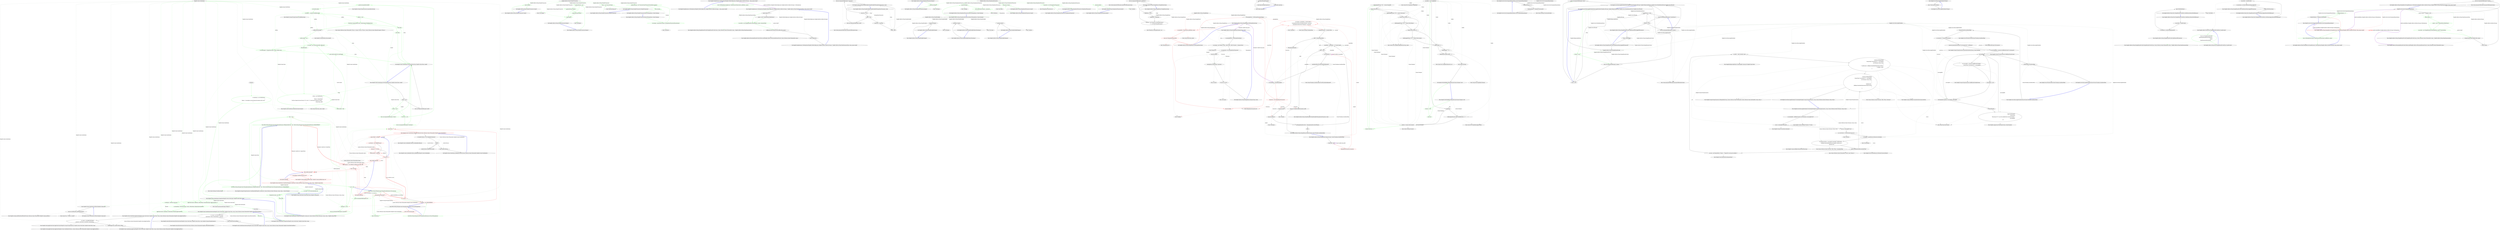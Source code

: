 digraph  {
m0_28 [label="state == null", span="59-59", cluster="HangFire.States.StateMachine.CreateInState(HangFire.Common.Job, System.Collections.Generic.IDictionary<string, string>, HangFire.States.IState)", file="MessageQueueExtensions.cs", color=green, community=0];
m0_8 [label="props.cProp = 1", span="100-100", cluster="Rsft.Lib.Msmq.MessageCounter.MessageQueueExtensions.GetCount(string)", file="MessageQueueExtensions.cs", color=red, community=0];
m0_10 [label="props.aPropID = &aPropId", span="103-103", cluster="Rsft.Lib.Msmq.MessageCounter.MessageQueueExtensions.GetCount(string)", file="MessageQueueExtensions.cs", color=red, community=0];
m0_12 [label="aPropVar.vt = VT_NULL", span="106-106", cluster="Rsft.Lib.Msmq.MessageCounter.MessageQueueExtensions.GetCount(string)", file="MessageQueueExtensions.cs", color=red, community=0];
m0_13 [label="props.aPropVar = &aPropVar", span="107-107", cluster="Rsft.Lib.Msmq.MessageCounter.MessageQueueExtensions.GetCount(string)", file="MessageQueueExtensions.cs", color=red, community=0];
m0_11 [label="var aPropVar = new MQPROPVariant()", span="105-105", cluster="Rsft.Lib.Msmq.MessageCounter.MessageQueueExtensions.GetCount(string)", file="MessageQueueExtensions.cs", color=red, community=0];
m0_14 [label="var status = 0", span="109-109", cluster="Rsft.Lib.Msmq.MessageCounter.MessageQueueExtensions.GetCount(string)", file="MessageQueueExtensions.cs", color=red, community=0];
m0_64 [label="Entry System.Collections.Generic.IEnumerable<TSource>.Contains<TSource>(TSource, System.Collections.Generic.IEqualityComparer<TSource>)", span="0-0", cluster="System.Collections.Generic.IEnumerable<TSource>.Contains<TSource>(TSource, System.Collections.Generic.IEqualityComparer<TSource>)", file="MessageQueueExtensions.cs"];
m0_66 [label="Entry HangFire.States.FailedState.FailedState(System.Exception)", span="26-26", cluster="HangFire.States.FailedState.FailedState(System.Exception)", file="MessageQueueExtensions.cs"];
m0_90 [label="Entry HangFire.States.ApplyStateContext.ApplyState(HangFire.States.StateHandlerCollection, System.Collections.Generic.IEnumerable<HangFire.States.IApplyStateFilter>)", span="46-46", cluster="HangFire.States.ApplyStateContext.ApplyState(HangFire.States.StateHandlerCollection, System.Collections.Generic.IEnumerable<HangFire.States.IApplyStateFilter>)", file="MessageQueueExtensions.cs"];
m0_67 [label="Entry string.Format(string, object, object)", span="0-0", cluster="string.Format(string, object, object)", file="MessageQueueExtensions.cs"];
m0_26 [label="parameters == null", span="58-58", cluster="HangFire.States.StateMachine.CreateInState(HangFire.Common.Job, System.Collections.Generic.IDictionary<string, string>, HangFire.States.IState)", file="MessageQueueExtensions.cs", color=green, community=0];
m0_0 [label="Entry Rsft.Lib.Msmq.MessageCounter.MessageQueueExtensions.GetCount(MessageQueue)", span="74-74", cluster="Rsft.Lib.Msmq.MessageCounter.MessageQueueExtensions.GetCount(MessageQueue)", file="MessageQueueExtensions.cs"];
m0_1 [label="return GetCount(queue.Path);", span="76-76", cluster="Rsft.Lib.Msmq.MessageCounter.MessageQueueExtensions.GetCount(MessageQueue)", color=red, community=0, file="MessageQueueExtensions.cs"];
m0_2 [label="Exit Rsft.Lib.Msmq.MessageCounter.MessageQueueExtensions.GetCount(MessageQueue)", span="74-74", cluster="Rsft.Lib.Msmq.MessageCounter.MessageQueueExtensions.GetCount(MessageQueue)", color=green, community=0, file="MessageQueueExtensions.cs"];
m0_3 [label="Entry Unk.GetCount", span="", cluster="Unk.GetCount", color=green, community=0, file="MessageQueueExtensions.cs"];
m0_4 [label="Entry Rsft.Lib.Msmq.MessageCounter.MessageQueueExtensions.GetCount(string)", span="92-92", cluster="Rsft.Lib.Msmq.MessageCounter.MessageQueueExtensions.GetCount(string)", color=green, community=0, file="MessageQueueExtensions.cs"];
m0_5 [label="!MessageQueue.Exists(path)", span="94-94", cluster="Rsft.Lib.Msmq.MessageCounter.MessageQueueExtensions.GetCount(string)", file="MessageQueueExtensions.cs", color=red, community=0];
m0_6 [label="return 0;", span="96-96", cluster="Rsft.Lib.Msmq.MessageCounter.MessageQueueExtensions.GetCount(string)", file="MessageQueueExtensions.cs", color=red, community=0];
m0_7 [label="var props = new MQMGMTPROPS()", span="99-99", cluster="Rsft.Lib.Msmq.MessageCounter.MessageQueueExtensions.GetCount(string)", file="MessageQueueExtensions.cs", color=red, community=0];
m0_35 [label="Entry System.TimeSpan.FromHours(double)", span="0-0", cluster="System.TimeSpan.FromHours(double)", file="MessageQueueExtensions.cs"];
m0_101 [label="Entry HangFire.States.StateHandlerCollection.AddHandler(HangFire.States.IStateHandler)", span="27-27", cluster="HangFire.States.StateHandlerCollection.AddHandler(HangFire.States.IStateHandler)", file="MessageQueueExtensions.cs"];
m0_36 [label="Entry HangFire.Storage.IStorageConnection.CreateExpiredJob(HangFire.Common.Job, System.Collections.Generic.IDictionary<string, string>, System.TimeSpan)", span="28-28", cluster="HangFire.Storage.IStorageConnection.CreateExpiredJob(HangFire.Common.Job, System.Collections.Generic.IDictionary<string, string>, System.TimeSpan)", file="MessageQueueExtensions.cs"];
m0_63 [label="Entry HangFire.Storage.IStorageConnection.GetJobData(string)", span="37-37", cluster="HangFire.Storage.IStorageConnection.GetJobData(string)", file="MessageQueueExtensions.cs"];
m0_89 [label="Entry HangFire.States.ApplyStateContext.ApplyStateContext(HangFire.Storage.IStorageConnection, HangFire.States.StateContext, HangFire.States.IState, string)", span="26-26", cluster="HangFire.States.ApplyStateContext.ApplyStateContext(HangFire.Storage.IStorageConnection, HangFire.States.StateContext, HangFire.States.IState, string)", file="MessageQueueExtensions.cs"];
m0_77 [label="Entry HangFire.States.StateMachine.GetFilters(HangFire.Common.Job)", span="184-184", cluster="HangFire.States.StateMachine.GetFilters(HangFire.Common.Job)", file="MessageQueueExtensions.cs"];
m0_91 [label="return new JobFilterInfo(_getFiltersThunk(job));", span="186-186", cluster="HangFire.States.StateMachine.GetFilters(HangFire.Common.Job)", file="MessageQueueExtensions.cs"];
m0_92 [label="Exit HangFire.States.StateMachine.GetFilters(HangFire.Common.Job)", span="184-184", cluster="HangFire.States.StateMachine.GetFilters(HangFire.Common.Job)", file="MessageQueueExtensions.cs"];
m0_37 [label="Entry HangFire.States.StateContext.StateContext(string, HangFire.Common.Job)", span="23-23", cluster="HangFire.States.StateContext.StateContext(string, HangFire.Common.Job)", file="MessageQueueExtensions.cs"];
m0_94 [label="Entry System.Func<T, TResult>.Invoke(T)", span="0-0", cluster="System.Func<T, TResult>.Invoke(T)", file="MessageQueueExtensions.cs"];
m0_16 [label="filters.Select(f => new JobFilter(f, JobFilterScope.Type, null))", span="49-49", cluster="lambda expression", color=red, community=0, file="MessageQueueExtensions.cs"];
m0_9 [label="Entry HangFire.States.StateMachine.GetHandlerCollection(System.Collections.Generic.IEnumerable<HangFire.States.IStateHandler>)", span="189-189", cluster="HangFire.States.StateMachine.GetHandlerCollection(System.Collections.Generic.IEnumerable<HangFire.States.IStateHandler>)", color=red, community=0, file="MessageQueueExtensions.cs"];
m0_15 [label="Entry lambda expression", span="49-49", cluster="lambda expression", color=red, community=0, file="MessageQueueExtensions.cs"];
m0_19 [label="Entry lambda expression", span="49-49", cluster="lambda expression", color=red, community=0, file="MessageQueueExtensions.cs"];
m0_17 [label="Exit lambda expression", span="49-49", cluster="lambda expression", color=red, community=0, file="MessageQueueExtensions.cs"];
m0_18 [label="Entry Unk.Select", span="", cluster="Unk.Select", color=red, community=0, file="MessageQueueExtensions.cs"];
m0_20 [label="new JobFilter(f, JobFilterScope.Type, null)", span="49-49", cluster="lambda expression", color=red, community=0, file="MessageQueueExtensions.cs"];
m0_22 [label="Entry HangFire.Common.JobFilter.JobFilter(object, HangFire.Common.JobFilterScope, int?)", span="38-38", cluster="HangFire.Common.JobFilter.JobFilter(object, HangFire.Common.JobFilterScope, int?)", color=red, community=0, file="MessageQueueExtensions.cs"];
m0_21 [label="Exit lambda expression", span="49-49", cluster="lambda expression", color=red, community=0, file="MessageQueueExtensions.cs"];
m0_23 [label="Entry HangFire.States.StateMachine.CreateInState(HangFire.Common.Job, System.Collections.Generic.IDictionary<string, string>, HangFire.States.IState)", span="52-52", cluster="HangFire.States.StateMachine.CreateInState(HangFire.Common.Job, System.Collections.Generic.IDictionary<string, string>, HangFire.States.IState)", color=red, community=0, file="MessageQueueExtensions.cs"];
m0_24 [label="job == null", span="57-57", cluster="HangFire.States.StateMachine.CreateInState(HangFire.Common.Job, System.Collections.Generic.IDictionary<string, string>, HangFire.States.IState)", file="MessageQueueExtensions.cs", color=green, community=0];
m0_78 [label="Entry HangFire.States.StateMachine.ElectState(HangFire.States.StateContext, HangFire.States.IState, string, System.Collections.Generic.IEnumerable<HangFire.States.IElectStateFilter>)", span="160-160", cluster="HangFire.States.StateMachine.ElectState(HangFire.States.StateContext, HangFire.States.IState, string, System.Collections.Generic.IEnumerable<HangFire.States.IElectStateFilter>)", file="MessageQueueExtensions.cs"];
m0_81 [label="var context = new ElectStateContext(\r\n                stateContext, toState, fromStateName, _connection)", span="166-167", cluster="HangFire.States.StateMachine.ElectState(HangFire.States.StateContext, HangFire.States.IState, string, System.Collections.Generic.IEnumerable<HangFire.States.IElectStateFilter>)", file="MessageQueueExtensions.cs"];
m0_82 [label="return context.ElectState(filters);", span="169-169", cluster="HangFire.States.StateMachine.ElectState(HangFire.States.StateContext, HangFire.States.IState, string, System.Collections.Generic.IEnumerable<HangFire.States.IElectStateFilter>)", file="MessageQueueExtensions.cs"];
m0_83 [label="Exit HangFire.States.StateMachine.ElectState(HangFire.States.StateContext, HangFire.States.IState, string, System.Collections.Generic.IEnumerable<HangFire.States.IElectStateFilter>)", span="160-160", cluster="HangFire.States.StateMachine.ElectState(HangFire.States.StateContext, HangFire.States.IState, string, System.Collections.Generic.IEnumerable<HangFire.States.IElectStateFilter>)", file="MessageQueueExtensions.cs"];
m0_65 [label="Entry HangFire.Storage.JobData.EnsureLoaded()", span="27-27", cluster="HangFire.Storage.JobData.EnsureLoaded()", file="MessageQueueExtensions.cs"];
m0_93 [label="Entry HangFire.Common.JobFilterInfo.JobFilterInfo(System.Collections.Generic.IEnumerable<HangFire.Common.JobFilter>)", span="40-40", cluster="HangFire.Common.JobFilterInfo.JobFilterInfo(System.Collections.Generic.IEnumerable<HangFire.Common.JobFilter>)", file="MessageQueueExtensions.cs"];
m0_38 [label="Entry HangFire.States.StateMachine.ChangeState(HangFire.States.StateContext, HangFire.States.IState, string)", span="132-132", cluster="HangFire.States.StateMachine.ChangeState(HangFire.States.StateContext, HangFire.States.IState, string)", file="MessageQueueExtensions.cs"];
m0_68 [label="var filterInfo = GetFilters(context.Job)", span="136-136", cluster="HangFire.States.StateMachine.ChangeState(HangFire.States.StateContext, HangFire.States.IState, string)", color=green, community=0, file="MessageQueueExtensions.cs"];
m0_69 [label="var electedState = ElectState(context, toState, oldStateName, filterInfo.ElectStateFilters)", span="138-138", cluster="HangFire.States.StateMachine.ChangeState(HangFire.States.StateContext, HangFire.States.IState, string)", color=green, community=0, file="MessageQueueExtensions.cs"];
m0_70 [label="ApplyState(context, electedState, oldStateName, filterInfo.ApplyStateFilters)", span="139-139", cluster="HangFire.States.StateMachine.ChangeState(HangFire.States.StateContext, HangFire.States.IState, string)", color=green, community=0, file="MessageQueueExtensions.cs"];
m0_71 [label="return true;", span="142-142", cluster="HangFire.States.StateMachine.ChangeState(HangFire.States.StateContext, HangFire.States.IState, string)", color=green, community=0, file="MessageQueueExtensions.cs"];
m0_74 [label="ApplyState(context, failedState, oldStateName, Enumerable.Empty<IApplyStateFilter>())", span="153-153", cluster="HangFire.States.StateMachine.ChangeState(HangFire.States.StateContext, HangFire.States.IState, string)", color=green, community=0, file="MessageQueueExtensions.cs"];
m0_73 [label="var failedState = new FailedState(ex)\r\n                {\r\n                    Reason = ''An exception occurred during the transition of job's state''\r\n                }", span="146-149", cluster="HangFire.States.StateMachine.ChangeState(HangFire.States.StateContext, HangFire.States.IState, string)", color=green, community=0, file="MessageQueueExtensions.cs"];
m0_75 [label="return false;", span="156-156", cluster="HangFire.States.StateMachine.ChangeState(HangFire.States.StateContext, HangFire.States.IState, string)", file="MessageQueueExtensions.cs"];
m0_72 [label=Exception, span="144-144", cluster="HangFire.States.StateMachine.ChangeState(HangFire.States.StateContext, HangFire.States.IState, string)", file="MessageQueueExtensions.cs"];
m0_76 [label="Exit HangFire.States.StateMachine.ChangeState(HangFire.States.StateContext, HangFire.States.IState, string)", span="132-132", cluster="HangFire.States.StateMachine.ChangeState(HangFire.States.StateContext, HangFire.States.IState, string)", file="MessageQueueExtensions.cs"];
m0_100 [label="Entry HangFire.States.StateHandlerCollection.StateHandlerCollection()", span="22-22", cluster="HangFire.States.StateHandlerCollection.StateHandlerCollection()", file="MessageQueueExtensions.cs"];
m0_27 [label="throw new ArgumentNullException(''parameters'');", span="58-58", cluster="HangFire.States.StateMachine.CreateInState(HangFire.Common.Job, System.Collections.Generic.IDictionary<string, string>, HangFire.States.IState)", file="MessageQueueExtensions.cs", color=green, community=0];
m0_62 [label="Entry HangFire.Storage.IStorageConnection.AcquireJobLock(string)", span="36-36", cluster="HangFire.Storage.IStorageConnection.AcquireJobLock(string)", file="MessageQueueExtensions.cs"];
m0_79 [label="Entry HangFire.States.StateMachine.ApplyState(HangFire.States.StateContext, HangFire.States.IState, string, System.Collections.Generic.IEnumerable<HangFire.States.IApplyStateFilter>)", span="172-172", cluster="HangFire.States.StateMachine.ApplyState(HangFire.States.StateContext, HangFire.States.IState, string, System.Collections.Generic.IEnumerable<HangFire.States.IApplyStateFilter>)", file="MessageQueueExtensions.cs"];
m0_86 [label="var context = new ApplyStateContext(\r\n                _connection, stateContext, electedState, oldStateName)", span="178-179", cluster="HangFire.States.StateMachine.ApplyState(HangFire.States.StateContext, HangFire.States.IState, string, System.Collections.Generic.IEnumerable<HangFire.States.IApplyStateFilter>)", file="MessageQueueExtensions.cs"];
m0_87 [label="context.ApplyState(_handlerCollection, filters)", span="181-181", cluster="HangFire.States.StateMachine.ApplyState(HangFire.States.StateContext, HangFire.States.IState, string, System.Collections.Generic.IEnumerable<HangFire.States.IApplyStateFilter>)", file="MessageQueueExtensions.cs"];
m0_88 [label="Exit HangFire.States.StateMachine.ApplyState(HangFire.States.StateContext, HangFire.States.IState, string, System.Collections.Generic.IEnumerable<HangFire.States.IApplyStateFilter>)", span="172-172", cluster="HangFire.States.StateMachine.ApplyState(HangFire.States.StateContext, HangFire.States.IState, string, System.Collections.Generic.IEnumerable<HangFire.States.IApplyStateFilter>)", file="MessageQueueExtensions.cs"];
m0_25 [label="throw new ArgumentNullException(''job'');", span="57-57", cluster="HangFire.States.StateMachine.CreateInState(HangFire.Common.Job, System.Collections.Generic.IDictionary<string, string>, HangFire.States.IState)", file="MessageQueueExtensions.cs", color=green, community=0];
m0_95 [label="var handlerCollection = new StateHandlerCollection()", span="191-191", cluster="HangFire.States.StateMachine.GetHandlerCollection(System.Collections.Generic.IEnumerable<HangFire.States.IStateHandler>)", file="MessageQueueExtensions.cs"];
m0_96 [label=handlers, span="192-192", cluster="HangFire.States.StateMachine.GetHandlerCollection(System.Collections.Generic.IEnumerable<HangFire.States.IStateHandler>)", file="MessageQueueExtensions.cs"];
m0_98 [label="return handlerCollection;", span="197-197", cluster="HangFire.States.StateMachine.GetHandlerCollection(System.Collections.Generic.IEnumerable<HangFire.States.IStateHandler>)", file="MessageQueueExtensions.cs"];
m0_97 [label="handlerCollection.AddHandler(handler)", span="194-194", cluster="HangFire.States.StateMachine.GetHandlerCollection(System.Collections.Generic.IEnumerable<HangFire.States.IStateHandler>)", file="MessageQueueExtensions.cs"];
m0_99 [label="Exit HangFire.States.StateMachine.GetHandlerCollection(System.Collections.Generic.IEnumerable<HangFire.States.IStateHandler>)", span="189-189", cluster="HangFire.States.StateMachine.GetHandlerCollection(System.Collections.Generic.IEnumerable<HangFire.States.IStateHandler>)", file="MessageQueueExtensions.cs"];
m0_84 [label="Entry HangFire.States.ElectStateContext.ElectStateContext(HangFire.States.StateContext, HangFire.States.IState, string, HangFire.Storage.IStorageConnection)", span="27-27", cluster="HangFire.States.ElectStateContext.ElectStateContext(HangFire.States.StateContext, HangFire.States.IState, string, HangFire.Storage.IStorageConnection)", file="MessageQueueExtensions.cs"];
m0_29 [label="Entry Rsft.Lib.Msmq.MessageCounter.MessageQueueExtensions.MQMgmtGetInfo(char*, char*, Rsft.Lib.Msmq.MessageCounter.MessageQueueExtensions.MQMGMTPROPS*)", span="154-154", cluster="Rsft.Lib.Msmq.MessageCounter.MessageQueueExtensions.MQMgmtGetInfo(char*, char*, Rsft.Lib.Msmq.MessageCounter.MessageQueueExtensions.MQMGMTPROPS*)", color=green, community=0, file="MessageQueueExtensions.cs"];
m0_30 [label="Exit Rsft.Lib.Msmq.MessageCounter.MessageQueueExtensions.MQMgmtGetInfo(char*, char*, Rsft.Lib.Msmq.MessageCounter.MessageQueueExtensions.MQMGMTPROPS*)", span="154-154", cluster="Rsft.Lib.Msmq.MessageCounter.MessageQueueExtensions.MQMgmtGetInfo(char*, char*, Rsft.Lib.Msmq.MessageCounter.MessageQueueExtensions.MQMGMTPROPS*)", color=green, community=0, file="MessageQueueExtensions.cs"];
m0_31 [label="var context = new StateContext(jobId, job)", span="66-66", cluster="HangFire.States.StateMachine.CreateInState(HangFire.Common.Job, System.Collections.Generic.IDictionary<string, string>, HangFire.States.IState)", color=green, community=0, file="MessageQueueExtensions.cs"];
m0_33 [label="return jobId;", span="69-69", cluster="HangFire.States.StateMachine.CreateInState(HangFire.Common.Job, System.Collections.Generic.IDictionary<string, string>, HangFire.States.IState)", color=green, community=0, file="MessageQueueExtensions.cs"];
m0_32 [label="ChangeState(context, state, null)", span="67-67", cluster="HangFire.States.StateMachine.CreateInState(HangFire.Common.Job, System.Collections.Generic.IDictionary<string, string>, HangFire.States.IState)", color=green, community=0, file="MessageQueueExtensions.cs"];
m0_34 [label="Exit HangFire.States.StateMachine.CreateInState(HangFire.Common.Job, System.Collections.Generic.IDictionary<string, string>, HangFire.States.IState)", span="52-52", cluster="HangFire.States.StateMachine.CreateInState(HangFire.Common.Job, System.Collections.Generic.IDictionary<string, string>, HangFire.States.IState)", file="MessageQueueExtensions.cs"];
m0_85 [label="Entry HangFire.States.ElectStateContext.ElectState(System.Collections.Generic.IEnumerable<HangFire.States.IElectStateFilter>)", span="69-69", cluster="HangFire.States.ElectStateContext.ElectState(System.Collections.Generic.IEnumerable<HangFire.States.IElectStateFilter>)", file="MessageQueueExtensions.cs"];
m0_80 [label="Entry System.Linq.Enumerable.Empty<TResult>()", span="0-0", cluster="System.Linq.Enumerable.Empty<TResult>()", file="MessageQueueExtensions.cs"];
m0_39 [label="Entry HangFire.States.StateMachine.TryToChangeState(string, HangFire.States.IState, string[])", span="72-72", cluster="HangFire.States.StateMachine.TryToChangeState(string, HangFire.States.IState, string[])", file="MessageQueueExtensions.cs"];
m0_42 [label="toState == null", span="76-76", cluster="HangFire.States.StateMachine.TryToChangeState(string, HangFire.States.IState, string[])", color=green, community=0, file="MessageQueueExtensions.cs"];
m0_40 [label="jobId == null", span="75-75", cluster="HangFire.States.StateMachine.TryToChangeState(string, HangFire.States.IState, string[])", file="MessageQueueExtensions.cs"];
m0_43 [label="throw new ArgumentNullException(''toState'');", span="76-76", cluster="HangFire.States.StateMachine.TryToChangeState(string, HangFire.States.IState, string[])", color=green, community=0, file="MessageQueueExtensions.cs"];
m0_44 [label="fromStates == null", span="77-77", cluster="HangFire.States.StateMachine.TryToChangeState(string, HangFire.States.IState, string[])", color=green, community=0, file="MessageQueueExtensions.cs"];
m0_45 [label="throw new ArgumentNullException(''fromStates'');", span="77-77", cluster="HangFire.States.StateMachine.TryToChangeState(string, HangFire.States.IState, string[])", color=green, community=0, file="MessageQueueExtensions.cs"];
m0_46 [label="_connection.AcquireJobLock(jobId)", span="85-85", cluster="HangFire.States.StateMachine.TryToChangeState(string, HangFire.States.IState, string[])", color=green, community=0, file="MessageQueueExtensions.cs"];
m0_47 [label="bool loadSucceeded", span="87-87", cluster="HangFire.States.StateMachine.TryToChangeState(string, HangFire.States.IState, string[])", color=green, community=0, file="MessageQueueExtensions.cs"];
m0_48 [label="var jobData = _connection.GetJobData(jobId)", span="89-89", cluster="HangFire.States.StateMachine.TryToChangeState(string, HangFire.States.IState, string[])", color=green, community=0, file="MessageQueueExtensions.cs"];
m0_49 [label="jobData == null", span="91-91", cluster="HangFire.States.StateMachine.TryToChangeState(string, HangFire.States.IState, string[])", color=green, community=0, file="MessageQueueExtensions.cs"];
m0_51 [label="!fromStates.Contains(jobData.State, StringComparer.OrdinalIgnoreCase)", span="98-98", cluster="HangFire.States.StateMachine.TryToChangeState(string, HangFire.States.IState, string[])", color=green, community=0, file="MessageQueueExtensions.cs"];
m0_53 [label="jobData.EnsureLoaded()", span="105-105", cluster="HangFire.States.StateMachine.TryToChangeState(string, HangFire.States.IState, string[])", file="MessageQueueExtensions.cs"];
m0_58 [label="var context = new StateContext(jobId, jobData.Job)", span="125-125", cluster="HangFire.States.StateMachine.TryToChangeState(string, HangFire.States.IState, string[])", color=green, community=0, file="MessageQueueExtensions.cs"];
m0_59 [label="var stateChanged = ChangeState(context, toState, jobData.State)", span="126-126", cluster="HangFire.States.StateMachine.TryToChangeState(string, HangFire.States.IState, string[])", color=green, community=0, file="MessageQueueExtensions.cs"];
m0_52 [label="return false;", span="100-100", cluster="HangFire.States.StateMachine.TryToChangeState(string, HangFire.States.IState, string[])", color=green, community=0, file="MessageQueueExtensions.cs"];
m0_56 [label="toState = new FailedState(ex)\r\n                    {\r\n                        Reason = String.Format(\r\n                            ''Could not change the state of the job '{0}' to the '{1}'. See the inner exception for details.'',\r\n                            toState.Name, jobId)\r\n                    }", span="115-120", cluster="HangFire.States.StateMachine.TryToChangeState(string, HangFire.States.IState, string[])", color=green, community=0, file="MessageQueueExtensions.cs"];
m0_55 [label=JobLoadException, span="108-108", cluster="HangFire.States.StateMachine.TryToChangeState(string, HangFire.States.IState, string[])", color=green, community=0, file="MessageQueueExtensions.cs"];
m0_57 [label="loadSucceeded = false", span="122-122", cluster="HangFire.States.StateMachine.TryToChangeState(string, HangFire.States.IState, string[])", color=green, community=0, file="MessageQueueExtensions.cs"];
m0_54 [label="loadSucceeded = true", span="106-106", cluster="HangFire.States.StateMachine.TryToChangeState(string, HangFire.States.IState, string[])", color=green, community=0, file="MessageQueueExtensions.cs"];
m0_50 [label="return false;", span="95-95", cluster="HangFire.States.StateMachine.TryToChangeState(string, HangFire.States.IState, string[])", color=green, community=0, file="MessageQueueExtensions.cs"];
m0_60 [label="return loadSucceeded && stateChanged;", span="128-128", cluster="HangFire.States.StateMachine.TryToChangeState(string, HangFire.States.IState, string[])", color=green, community=0, file="MessageQueueExtensions.cs"];
m0_41 [label="throw new ArgumentNullException(''jobId'');", span="75-75", cluster="HangFire.States.StateMachine.TryToChangeState(string, HangFire.States.IState, string[])", file="MessageQueueExtensions.cs"];
m0_61 [label="Exit HangFire.States.StateMachine.TryToChangeState(string, HangFire.States.IState, string[])", span="72-72", cluster="HangFire.States.StateMachine.TryToChangeState(string, HangFire.States.IState, string[])", file="MessageQueueExtensions.cs"];
m0_102 [label="HangFire.States.StateMachine", span="", file="MessageQueueExtensions.cs"];
m0_103 [label="System.Collections.Generic.IEnumerable<object>", span="", file="MessageQueueExtensions.cs"];
m1_10 [label="Entry Unk.Complete", span="", cluster="Unk.Complete", file="MsmqDtcTransaction.cs"];
m1_18 [label="Entry Hangfire.SqlServer.Msmq.MsmqDtcTransaction.Commit()", span="51-51", cluster="Hangfire.SqlServer.Msmq.MsmqDtcTransaction.Commit()", file="MsmqDtcTransaction.cs"];
m1_19 [label="_scope.Complete()", span="53-53", cluster="Hangfire.SqlServer.Msmq.MsmqDtcTransaction.Commit()", color=green, community=0, file="MsmqDtcTransaction.cs"];
m1_20 [label="Exit Hangfire.SqlServer.Msmq.MsmqDtcTransaction.Commit()", span="51-51", cluster="Hangfire.SqlServer.Msmq.MsmqDtcTransaction.Commit()", file="MsmqDtcTransaction.cs"];
m1_0 [label="Entry Hangfire.SqlServer.Msmq.MsmqDtcTransaction.MsmqDtcTransaction()", span="27-27", cluster="Hangfire.SqlServer.Msmq.MsmqDtcTransaction.MsmqDtcTransaction()", file="MsmqDtcTransaction.cs"];
m1_1 [label="_scope = new TransactionScope()", span="29-29", cluster="Hangfire.SqlServer.Msmq.MsmqDtcTransaction.MsmqDtcTransaction()", color=green, community=0, file="MsmqDtcTransaction.cs"];
m1_2 [label="Exit Hangfire.SqlServer.Msmq.MsmqDtcTransaction.MsmqDtcTransaction()", span="27-27", cluster="Hangfire.SqlServer.Msmq.MsmqDtcTransaction.MsmqDtcTransaction()", file="MsmqDtcTransaction.cs"];
m1_17 [label="Entry Unk.Receive", span="", cluster="Unk.Receive", file="MsmqDtcTransaction.cs"];
m1_11 [label="Entry Unk.Dispose", span="", cluster="Unk.Dispose", file="MsmqDtcTransaction.cs"];
m1_12 [label="Entry Hangfire.SqlServer.Msmq.MsmqDtcTransaction.Receive(MessageQueue, System.TimeSpan)", span="43-43", cluster="Hangfire.SqlServer.Msmq.MsmqDtcTransaction.Receive(MessageQueue, System.TimeSpan)", file="MsmqDtcTransaction.cs"];
m1_13 [label="var message = queue.Receive(timeout, MessageQueueTransactionType.Automatic)", span="45-45", cluster="Hangfire.SqlServer.Msmq.MsmqDtcTransaction.Receive(MessageQueue, System.TimeSpan)", color=green, community=0, file="MsmqDtcTransaction.cs"];
m1_14 [label="_suppressedScope = new TransactionScope(TransactionScopeOption.Suppress)", span="46-46", cluster="Hangfire.SqlServer.Msmq.MsmqDtcTransaction.Receive(MessageQueue, System.TimeSpan)", color=green, community=0, file="MsmqDtcTransaction.cs"];
m1_15 [label="return message;", span="48-48", cluster="Hangfire.SqlServer.Msmq.MsmqDtcTransaction.Receive(MessageQueue, System.TimeSpan)", color=green, community=0, file="MsmqDtcTransaction.cs"];
m1_16 [label="Exit Hangfire.SqlServer.Msmq.MsmqDtcTransaction.Receive(MessageQueue, System.TimeSpan)", span="43-43", cluster="Hangfire.SqlServer.Msmq.MsmqDtcTransaction.Receive(MessageQueue, System.TimeSpan)", file="MsmqDtcTransaction.cs"];
m1_3 [label="Entry TransactionScope.cstr", span="", cluster="TransactionScope.cstr", file="MsmqDtcTransaction.cs"];
m1_4 [label="Entry Hangfire.SqlServer.Msmq.MsmqDtcTransaction.Dispose()", span="32-32", cluster="Hangfire.SqlServer.Msmq.MsmqDtcTransaction.Dispose()", file="MsmqDtcTransaction.cs"];
m1_5 [label="_suppressedScope != null", span="34-34", cluster="Hangfire.SqlServer.Msmq.MsmqDtcTransaction.Dispose()", color=green, community=0, file="MsmqDtcTransaction.cs"];
m1_6 [label="_suppressedScope.Complete()", span="36-36", cluster="Hangfire.SqlServer.Msmq.MsmqDtcTransaction.Dispose()", color=green, community=0, file="MsmqDtcTransaction.cs"];
m1_8 [label="_scope.Dispose()", span="40-40", cluster="Hangfire.SqlServer.Msmq.MsmqDtcTransaction.Dispose()", color=green, community=0, file="MsmqDtcTransaction.cs"];
m1_7 [label="_suppressedScope.Dispose()", span="37-37", cluster="Hangfire.SqlServer.Msmq.MsmqDtcTransaction.Dispose()", color=green, community=0, file="MsmqDtcTransaction.cs"];
m1_9 [label="Exit Hangfire.SqlServer.Msmq.MsmqDtcTransaction.Dispose()", span="32-32", cluster="Hangfire.SqlServer.Msmq.MsmqDtcTransaction.Dispose()", file="MsmqDtcTransaction.cs"];
m1_23 [label="Hangfire.SqlServer.Msmq.MsmqDtcTransaction", span="", file="MsmqDtcTransaction.cs"];
m2_0 [label="Entry Hangfire.MsmqExtensions.UseMsmqQueues(Hangfire.IGlobalConfiguration<Hangfire.SqlServer.SqlServerStorage>, string, params string[])", span="25-25", cluster="Hangfire.MsmqExtensions.UseMsmqQueues(Hangfire.IGlobalConfiguration<Hangfire.SqlServer.SqlServerStorage>, string, params string[])", file="MsmqExtensions.cs"];
m2_1 [label="return UseMsmqQueues(configuration, MsmqTransactionType.Internal, pathPattern, queues);", span="30-30", cluster="Hangfire.MsmqExtensions.UseMsmqQueues(Hangfire.IGlobalConfiguration<Hangfire.SqlServer.SqlServerStorage>, string, params string[])", color=green, community=0, file="MsmqExtensions.cs"];
m2_2 [label="Exit Hangfire.MsmqExtensions.UseMsmqQueues(Hangfire.IGlobalConfiguration<Hangfire.SqlServer.SqlServerStorage>, string, params string[])", span="25-25", cluster="Hangfire.MsmqExtensions.UseMsmqQueues(Hangfire.IGlobalConfiguration<Hangfire.SqlServer.SqlServerStorage>, string, params string[])", file="MsmqExtensions.cs"];
m2_11 [label="Entry Hangfire.SqlServer.PersistentJobQueueProviderCollection.Add(Hangfire.SqlServer.IPersistentJobQueueProvider, System.Collections.Generic.IEnumerable<string>)", span="40-40", cluster="Hangfire.SqlServer.PersistentJobQueueProviderCollection.Add(Hangfire.SqlServer.IPersistentJobQueueProvider, System.Collections.Generic.IEnumerable<string>)", file="MsmqExtensions.cs"];
m2_10 [label="Entry Hangfire.SqlServer.Msmq.MsmqJobQueueProvider.MsmqJobQueueProvider(string, System.Collections.Generic.IEnumerable<string>, Hangfire.SqlServer.Msmq.MsmqTransactionType)", span="26-26", cluster="Hangfire.SqlServer.Msmq.MsmqJobQueueProvider.MsmqJobQueueProvider(string, System.Collections.Generic.IEnumerable<string>, Hangfire.SqlServer.Msmq.MsmqTransactionType)", file="MsmqExtensions.cs"];
m2_7 [label="configuration.Entry.QueueProviders.Add(provider, queues)", span="45-45", cluster="Hangfire.MsmqExtensions.UseMsmqQueues(Hangfire.IGlobalConfiguration<Hangfire.SqlServer.SqlServerStorage>, Hangfire.SqlServer.Msmq.MsmqTransactionType, string, params string[])", file="MsmqExtensions.cs"];
m2_3 [label="Entry Hangfire.MsmqExtensions.UseMsmqQueues(Hangfire.IGlobalConfiguration<Hangfire.SqlServer.SqlServerStorage>, Hangfire.SqlServer.Msmq.MsmqTransactionType, string, params string[])", span="33-33", cluster="Hangfire.MsmqExtensions.UseMsmqQueues(Hangfire.IGlobalConfiguration<Hangfire.SqlServer.SqlServerStorage>, Hangfire.SqlServer.Msmq.MsmqTransactionType, string, params string[])", file="MsmqExtensions.cs"];
m2_6 [label="var provider = new MsmqJobQueueProvider(pathPattern, queues, transactionType)", span="44-44", cluster="Hangfire.MsmqExtensions.UseMsmqQueues(Hangfire.IGlobalConfiguration<Hangfire.SqlServer.SqlServerStorage>, Hangfire.SqlServer.Msmq.MsmqTransactionType, string, params string[])", color=green, community=0, file="MsmqExtensions.cs"];
m2_4 [label="queues.Length == 0", span="39-39", cluster="Hangfire.MsmqExtensions.UseMsmqQueues(Hangfire.IGlobalConfiguration<Hangfire.SqlServer.SqlServerStorage>, Hangfire.SqlServer.Msmq.MsmqTransactionType, string, params string[])", file="MsmqExtensions.cs"];
m2_5 [label="queues = new[] { EnqueuedState.DefaultQueue }", span="41-41", cluster="Hangfire.MsmqExtensions.UseMsmqQueues(Hangfire.IGlobalConfiguration<Hangfire.SqlServer.SqlServerStorage>, Hangfire.SqlServer.Msmq.MsmqTransactionType, string, params string[])", file="MsmqExtensions.cs"];
m2_8 [label="return configuration;", span="47-47", cluster="Hangfire.MsmqExtensions.UseMsmqQueues(Hangfire.IGlobalConfiguration<Hangfire.SqlServer.SqlServerStorage>, Hangfire.SqlServer.Msmq.MsmqTransactionType, string, params string[])", file="MsmqExtensions.cs"];
m2_9 [label="Exit Hangfire.MsmqExtensions.UseMsmqQueues(Hangfire.IGlobalConfiguration<Hangfire.SqlServer.SqlServerStorage>, Hangfire.SqlServer.Msmq.MsmqTransactionType, string, params string[])", span="33-33", cluster="Hangfire.MsmqExtensions.UseMsmqQueues(Hangfire.IGlobalConfiguration<Hangfire.SqlServer.SqlServerStorage>, Hangfire.SqlServer.Msmq.MsmqTransactionType, string, params string[])", file="MsmqExtensions.cs"];
m3_8 [label="Entry System.ArgumentNullException.ArgumentNullException(string)", span="0-0", cluster="System.ArgumentNullException.ArgumentNullException(string)", file="MsmqFetchedJob.cs"];
m3_17 [label="Entry Hangfire.SqlServer.Msmq.MsmqFetchedJob.Dispose()", span="48-48", cluster="Hangfire.SqlServer.Msmq.MsmqFetchedJob.Dispose()", file="MsmqFetchedJob.cs"];
m3_18 [label="_transaction.Dispose()", span="50-50", cluster="Hangfire.SqlServer.Msmq.MsmqFetchedJob.Dispose()", file="MsmqFetchedJob.cs"];
m3_19 [label="Exit Hangfire.SqlServer.Msmq.MsmqFetchedJob.Dispose()", span="48-48", cluster="Hangfire.SqlServer.Msmq.MsmqFetchedJob.Dispose()", file="MsmqFetchedJob.cs"];
m3_12 [label="Entry Unk.Commit", span="", cluster="Unk.Commit", file="MsmqFetchedJob.cs"];
m3_9 [label="Entry Hangfire.SqlServer.Msmq.MsmqFetchedJob.RemoveFromQueue()", span="38-38", cluster="Hangfire.SqlServer.Msmq.MsmqFetchedJob.RemoveFromQueue()", file="MsmqFetchedJob.cs"];
m3_10 [label="_transaction.Commit()", span="40-40", cluster="Hangfire.SqlServer.Msmq.MsmqFetchedJob.RemoveFromQueue()", file="MsmqFetchedJob.cs"];
m3_11 [label="Exit Hangfire.SqlServer.Msmq.MsmqFetchedJob.RemoveFromQueue()", span="38-38", cluster="Hangfire.SqlServer.Msmq.MsmqFetchedJob.RemoveFromQueue()", file="MsmqFetchedJob.cs"];
m3_20 [label="Entry Unk.Dispose", span="", cluster="Unk.Dispose", file="MsmqFetchedJob.cs"];
m3_13 [label="Entry Hangfire.SqlServer.Msmq.MsmqFetchedJob.Requeue()", span="43-43", cluster="Hangfire.SqlServer.Msmq.MsmqFetchedJob.Requeue()", file="MsmqFetchedJob.cs"];
m3_14 [label="_transaction.Abort()", span="45-45", cluster="Hangfire.SqlServer.Msmq.MsmqFetchedJob.Requeue()", file="MsmqFetchedJob.cs"];
m3_15 [label="Exit Hangfire.SqlServer.Msmq.MsmqFetchedJob.Requeue()", span="43-43", cluster="Hangfire.SqlServer.Msmq.MsmqFetchedJob.Requeue()", file="MsmqFetchedJob.cs"];
m3_16 [label="Entry Unk.Abort", span="", cluster="Unk.Abort", file="MsmqFetchedJob.cs"];
m3_0 [label="Entry Hangfire.SqlServer.Msmq.MsmqFetchedJob.MsmqFetchedJob(MessageQueueTransaction, string)", span="26-26", cluster="Hangfire.SqlServer.Msmq.MsmqFetchedJob.MsmqFetchedJob(MessageQueueTransaction, string)", file="MsmqFetchedJob.cs"];
m3_1 [label="transaction == null", span="28-28", cluster="Hangfire.SqlServer.Msmq.MsmqFetchedJob.MsmqFetchedJob(MessageQueueTransaction, string)", file="MsmqFetchedJob.cs"];
m3_3 [label="jobId == null", span="29-29", cluster="Hangfire.SqlServer.Msmq.MsmqFetchedJob.MsmqFetchedJob(MessageQueueTransaction, string)", file="MsmqFetchedJob.cs"];
m3_5 [label="_transaction = transaction", span="31-31", cluster="Hangfire.SqlServer.Msmq.MsmqFetchedJob.MsmqFetchedJob(MessageQueueTransaction, string)", file="MsmqFetchedJob.cs"];
m3_6 [label="JobId = jobId", span="33-33", cluster="Hangfire.SqlServer.Msmq.MsmqFetchedJob.MsmqFetchedJob(MessageQueueTransaction, string)", file="MsmqFetchedJob.cs"];
m3_2 [label="throw new ArgumentNullException(''transaction'');", span="28-28", cluster="Hangfire.SqlServer.Msmq.MsmqFetchedJob.MsmqFetchedJob(MessageQueueTransaction, string)", file="MsmqFetchedJob.cs"];
m3_4 [label="throw new ArgumentNullException(''jobId'');", span="29-29", cluster="Hangfire.SqlServer.Msmq.MsmqFetchedJob.MsmqFetchedJob(MessageQueueTransaction, string)", file="MsmqFetchedJob.cs"];
m3_7 [label="Exit Hangfire.SqlServer.Msmq.MsmqFetchedJob.MsmqFetchedJob(MessageQueueTransaction, string)", span="26-26", cluster="Hangfire.SqlServer.Msmq.MsmqFetchedJob.MsmqFetchedJob(MessageQueueTransaction, string)", file="MsmqFetchedJob.cs"];
m3_21 [label="Hangfire.SqlServer.Msmq.MsmqFetchedJob", span="", file="MsmqFetchedJob.cs"];
m4_4 [label="Entry Hangfire.SqlServer.Msmq.MsmqInternalTransaction.Dispose()", span="30-30", cluster="Hangfire.SqlServer.Msmq.MsmqInternalTransaction.Dispose()", file="MsmqInternalTransaction.cs"];
m4_5 [label="_transaction.Dispose()", span="32-32", cluster="Hangfire.SqlServer.Msmq.MsmqInternalTransaction.Dispose()", color=green, community=0, file="MsmqInternalTransaction.cs"];
m4_6 [label="Exit Hangfire.SqlServer.Msmq.MsmqInternalTransaction.Dispose()", span="30-30", cluster="Hangfire.SqlServer.Msmq.MsmqInternalTransaction.Dispose()", file="MsmqInternalTransaction.cs"];
m4_17 [label="Entry Unk.Commit", span="", cluster="Unk.Commit", file="MsmqInternalTransaction.cs"];
m4_0 [label="Entry Hangfire.SqlServer.Msmq.MsmqInternalTransaction.MsmqInternalTransaction()", span="25-25", cluster="Hangfire.SqlServer.Msmq.MsmqInternalTransaction.MsmqInternalTransaction()", file="MsmqInternalTransaction.cs"];
m4_1 [label="_transaction = new MessageQueueTransaction()", span="27-27", cluster="Hangfire.SqlServer.Msmq.MsmqInternalTransaction.MsmqInternalTransaction()", color=green, community=0, file="MsmqInternalTransaction.cs"];
m4_2 [label="Exit Hangfire.SqlServer.Msmq.MsmqInternalTransaction.MsmqInternalTransaction()", span="25-25", cluster="Hangfire.SqlServer.Msmq.MsmqInternalTransaction.MsmqInternalTransaction()", file="MsmqInternalTransaction.cs"];
m4_18 [label="Entry Hangfire.SqlServer.Msmq.MsmqInternalTransaction.Abort()", span="46-46", cluster="Hangfire.SqlServer.Msmq.MsmqInternalTransaction.Abort()", file="MsmqInternalTransaction.cs"];
m4_19 [label="_transaction.Abort()", span="48-48", cluster="Hangfire.SqlServer.Msmq.MsmqInternalTransaction.Abort()", color=green, community=0, file="MsmqInternalTransaction.cs"];
m4_20 [label="Exit Hangfire.SqlServer.Msmq.MsmqInternalTransaction.Abort()", span="46-46", cluster="Hangfire.SqlServer.Msmq.MsmqInternalTransaction.Abort()", file="MsmqInternalTransaction.cs"];
m4_13 [label="Entry Unk.Receive", span="", cluster="Unk.Receive", file="MsmqInternalTransaction.cs"];
m4_8 [label="Entry Hangfire.SqlServer.Msmq.MsmqInternalTransaction.Receive(MessageQueue, System.TimeSpan)", span="35-35", cluster="Hangfire.SqlServer.Msmq.MsmqInternalTransaction.Receive(MessageQueue, System.TimeSpan)", file="MsmqInternalTransaction.cs"];
m4_9 [label="_transaction.Begin()", span="37-37", cluster="Hangfire.SqlServer.Msmq.MsmqInternalTransaction.Receive(MessageQueue, System.TimeSpan)", color=green, community=0, file="MsmqInternalTransaction.cs"];
m4_10 [label="return queue.Receive(timeout, _transaction);", span="38-38", cluster="Hangfire.SqlServer.Msmq.MsmqInternalTransaction.Receive(MessageQueue, System.TimeSpan)", color=green, community=0, file="MsmqInternalTransaction.cs"];
m4_11 [label="Exit Hangfire.SqlServer.Msmq.MsmqInternalTransaction.Receive(MessageQueue, System.TimeSpan)", span="35-35", cluster="Hangfire.SqlServer.Msmq.MsmqInternalTransaction.Receive(MessageQueue, System.TimeSpan)", file="MsmqInternalTransaction.cs"];
m4_7 [label="Entry Unk.Dispose", span="", cluster="Unk.Dispose", file="MsmqInternalTransaction.cs"];
m4_14 [label="Entry Hangfire.SqlServer.Msmq.MsmqInternalTransaction.Commit()", span="41-41", cluster="Hangfire.SqlServer.Msmq.MsmqInternalTransaction.Commit()", file="MsmqInternalTransaction.cs"];
m4_15 [label="_transaction.Commit()", span="43-43", cluster="Hangfire.SqlServer.Msmq.MsmqInternalTransaction.Commit()", color=green, community=0, file="MsmqInternalTransaction.cs"];
m4_16 [label="Exit Hangfire.SqlServer.Msmq.MsmqInternalTransaction.Commit()", span="41-41", cluster="Hangfire.SqlServer.Msmq.MsmqInternalTransaction.Commit()", file="MsmqInternalTransaction.cs"];
m4_3 [label="Entry MessageQueueTransaction.cstr", span="", cluster="MessageQueueTransaction.cstr", file="MsmqInternalTransaction.cs"];
m4_12 [label="Entry Unk.Begin", span="", cluster="Unk.Begin", file="MsmqInternalTransaction.cs"];
m4_21 [label="Entry Unk.Abort", span="", cluster="Unk.Abort", file="MsmqInternalTransaction.cs"];
m4_22 [label="Hangfire.SqlServer.Msmq.MsmqInternalTransaction", span="", file="MsmqInternalTransaction.cs"];
m5_6 [label="Entry System.ArgumentNullException.ArgumentNullException(string)", span="0-0", cluster="System.ArgumentNullException.ArgumentNullException(string)", file="MsmqJobQueue.cs"];
m5_12 [label="Entry Hangfire.SqlServer.Msmq.MsmqJobQueue.Dequeue(string[], System.Threading.CancellationToken)", span="40-40", cluster="Hangfire.SqlServer.Msmq.MsmqJobQueue.Dequeue(string[], System.Threading.CancellationToken)", file="MsmqJobQueue.cs"];
m5_13 [label="string jobId = null", span="42-42", cluster="Hangfire.SqlServer.Msmq.MsmqJobQueue.Dequeue(string[], System.Threading.CancellationToken)", file="MsmqJobQueue.cs"];
m5_16 [label="cancellationToken.ThrowIfCancellationRequested()", span="48-48", cluster="Hangfire.SqlServer.Msmq.MsmqJobQueue.Dequeue(string[], System.Threading.CancellationToken)", file="MsmqJobQueue.cs"];
m5_17 [label="var queueName = queues[queueIndex]", span="50-50", cluster="Hangfire.SqlServer.Msmq.MsmqJobQueue.Dequeue(string[], System.Threading.CancellationToken)", file="MsmqJobQueue.cs"];
m5_21 [label="var message = queueIndex == queues.Length - 1\r\n                            ? messageQueue.Receive(SyncReceiveTimeout, transaction)\r\n                            : messageQueue.Receive(new TimeSpan(1), transaction)", span="59-61", cluster="Hangfire.SqlServer.Msmq.MsmqJobQueue.Dequeue(string[], System.Threading.CancellationToken)", color=red, community=0, file="MsmqJobQueue.cs"];
m5_29 [label="queueIndex = (queueIndex + 1) % queues.Length", span="80-80", cluster="Hangfire.SqlServer.Msmq.MsmqJobQueue.Dequeue(string[], System.Threading.CancellationToken)", file="MsmqJobQueue.cs"];
m5_14 [label="MessageQueueTransaction transaction", span="43-43", cluster="Hangfire.SqlServer.Msmq.MsmqJobQueue.Dequeue(string[], System.Threading.CancellationToken)", color=red, community=0, file="MsmqJobQueue.cs"];
m5_15 [label="var queueIndex = 0", span="44-44", cluster="Hangfire.SqlServer.Msmq.MsmqJobQueue.Dequeue(string[], System.Threading.CancellationToken)", file="MsmqJobQueue.cs"];
m5_18 [label="transaction = new MessageQueueTransaction()", span="51-51", cluster="Hangfire.SqlServer.Msmq.MsmqJobQueue.Dequeue(string[], System.Threading.CancellationToken)", color=red, community=0, file="MsmqJobQueue.cs"];
m5_19 [label="var messageQueue = GetMessageQueue(queueName)", span="53-53", cluster="Hangfire.SqlServer.Msmq.MsmqJobQueue.Dequeue(string[], System.Threading.CancellationToken)", file="MsmqJobQueue.cs"];
m5_20 [label="transaction.Begin()", span="57-57", cluster="Hangfire.SqlServer.Msmq.MsmqJobQueue.Dequeue(string[], System.Threading.CancellationToken)", color=red, community=0, file="MsmqJobQueue.cs"];
m5_25 [label="transaction.Abort()", span="70-70", cluster="Hangfire.SqlServer.Msmq.MsmqJobQueue.Dequeue(string[], System.Threading.CancellationToken)", file="MsmqJobQueue.cs"];
m5_26 [label="transaction.Dispose()", span="71-71", cluster="Hangfire.SqlServer.Msmq.MsmqJobQueue.Dequeue(string[], System.Threading.CancellationToken)", file="MsmqJobQueue.cs"];
m5_31 [label="return new MsmqFetchedJob(transaction, jobId);", span="83-83", cluster="Hangfire.SqlServer.Msmq.MsmqJobQueue.Dequeue(string[], System.Threading.CancellationToken)", file="MsmqJobQueue.cs"];
m5_22 [label="message.Formatter = _formatter.Value", span="63-63", cluster="Hangfire.SqlServer.Msmq.MsmqJobQueue.Dequeue(string[], System.Threading.CancellationToken)", file="MsmqJobQueue.cs"];
m5_23 [label="jobId = (string)message.Body", span="65-65", cluster="Hangfire.SqlServer.Msmq.MsmqJobQueue.Dequeue(string[], System.Threading.CancellationToken)", file="MsmqJobQueue.cs"];
m5_24 [label=MessageQueueException, span="68-68", cluster="Hangfire.SqlServer.Msmq.MsmqJobQueue.Dequeue(string[], System.Threading.CancellationToken)", file="MsmqJobQueue.cs"];
m5_30 [label="jobId == null", span="81-81", cluster="Hangfire.SqlServer.Msmq.MsmqJobQueue.Dequeue(string[], System.Threading.CancellationToken)", file="MsmqJobQueue.cs"];
m5_27 [label="ex.MessageQueueErrorCode != MessageQueueErrorCode.IOTimeout", span="73-73", cluster="Hangfire.SqlServer.Msmq.MsmqJobQueue.Dequeue(string[], System.Threading.CancellationToken)", file="MsmqJobQueue.cs"];
m5_28 [label="throw;", span="75-75", cluster="Hangfire.SqlServer.Msmq.MsmqJobQueue.Dequeue(string[], System.Threading.CancellationToken)", file="MsmqJobQueue.cs"];
m5_32 [label="Exit Hangfire.SqlServer.Msmq.MsmqJobQueue.Dequeue(string[], System.Threading.CancellationToken)", span="40-40", cluster="Hangfire.SqlServer.Msmq.MsmqJobQueue.Dequeue(string[], System.Threading.CancellationToken)", file="MsmqJobQueue.cs"];
m5_37 [label="Entry Unk.Receive", span="", cluster="Unk.Receive", file="MsmqJobQueue.cs"];
m5_11 [label="Entry BinaryMessageFormatter.cstr", span="", cluster="BinaryMessageFormatter.cstr", file="MsmqJobQueue.cs"];
m5_36 [label="Entry Unk.Begin", span="", cluster="Unk.Begin", file="MsmqJobQueue.cs"];
m5_56 [label="Entry string.Format(string, object)", span="0-0", cluster="string.Format(string, object)", file="MsmqJobQueue.cs"];
m5_35 [label="Entry Hangfire.SqlServer.Msmq.MsmqJobQueue.GetMessageQueue(string)", span="98-98", cluster="Hangfire.SqlServer.Msmq.MsmqJobQueue.GetMessageQueue(string)", file="MsmqJobQueue.cs"];
m5_53 [label="var queuePath = String.Format(_pathPattern, queue)", span="100-100", cluster="Hangfire.SqlServer.Msmq.MsmqJobQueue.GetMessageQueue(string)", color=red, community=0, file="MsmqJobQueue.cs"];
m5_54 [label="return new MessageQueue(queuePath);", span="102-102", cluster="Hangfire.SqlServer.Msmq.MsmqJobQueue.GetMessageQueue(string)", color=red, community=0, file="MsmqJobQueue.cs"];
m5_55 [label="Exit Hangfire.SqlServer.Msmq.MsmqJobQueue.GetMessageQueue(string)", span="98-98", cluster="Hangfire.SqlServer.Msmq.MsmqJobQueue.GetMessageQueue(string)", file="MsmqJobQueue.cs"];
m5_0 [label="Entry Hangfire.SqlServer.Msmq.MsmqJobQueue.MsmqJobQueue(string)", span="30-30", cluster="Hangfire.SqlServer.Msmq.MsmqJobQueue.MsmqJobQueue(string)", file="MsmqJobQueue.cs"];
m5_1 [label="pathPattern == null", span="32-32", cluster="Hangfire.SqlServer.Msmq.MsmqJobQueue.MsmqJobQueue(string)", file="MsmqJobQueue.cs"];
m5_3 [label="_pathPattern = pathPattern", span="34-34", cluster="Hangfire.SqlServer.Msmq.MsmqJobQueue.MsmqJobQueue(string)", file="MsmqJobQueue.cs"];
m5_2 [label="throw new ArgumentNullException(''pathPattern'');", span="32-32", cluster="Hangfire.SqlServer.Msmq.MsmqJobQueue.MsmqJobQueue(string)", file="MsmqJobQueue.cs"];
m5_4 [label="_formatter = new ThreadLocal<IMessageFormatter>(\r\n                () => new BinaryMessageFormatter())", span="36-37", cluster="Hangfire.SqlServer.Msmq.MsmqJobQueue.MsmqJobQueue(string)", file="MsmqJobQueue.cs"];
m5_5 [label="Exit Hangfire.SqlServer.Msmq.MsmqJobQueue.MsmqJobQueue(string)", span="30-30", cluster="Hangfire.SqlServer.Msmq.MsmqJobQueue.MsmqJobQueue(string)", file="MsmqJobQueue.cs"];
m5_41 [label="Entry Hangfire.SqlServer.Msmq.MsmqFetchedJob.MsmqFetchedJob(MessageQueueTransaction, string)", span="26-26", cluster="Hangfire.SqlServer.Msmq.MsmqFetchedJob.MsmqFetchedJob(MessageQueueTransaction, string)", file="MsmqJobQueue.cs"];
m5_33 [label="Entry System.Threading.CancellationToken.ThrowIfCancellationRequested()", span="0-0", cluster="System.Threading.CancellationToken.ThrowIfCancellationRequested()", file="MsmqJobQueue.cs"];
m5_40 [label="Entry Unk.Dispose", span="", cluster="Unk.Dispose", file="MsmqJobQueue.cs"];
m5_50 [label="Entry Message.cstr", span="", cluster="Message.cstr", file="MsmqJobQueue.cs"];
m5_42 [label="Entry Hangfire.SqlServer.Msmq.MsmqJobQueue.Enqueue(string, string)", span="86-86", cluster="Hangfire.SqlServer.Msmq.MsmqJobQueue.Enqueue(string, string)", file="MsmqJobQueue.cs"];
m5_43 [label="var messageQueue = GetMessageQueue(queue)", span="88-88", cluster="Hangfire.SqlServer.Msmq.MsmqJobQueue.Enqueue(string, string)", file="MsmqJobQueue.cs"];
m5_44 [label="var message = new Message { Body = jobId, Label = jobId, Formatter = _formatter.Value }", span="89-89", cluster="Hangfire.SqlServer.Msmq.MsmqJobQueue.Enqueue(string, string)", file="MsmqJobQueue.cs"];
m5_47 [label="messageQueue.Send(message, transaction)", span="93-93", cluster="Hangfire.SqlServer.Msmq.MsmqJobQueue.Enqueue(string, string)", file="MsmqJobQueue.cs"];
m5_45 [label="var transaction = new MessageQueueTransaction()", span="90-90", cluster="Hangfire.SqlServer.Msmq.MsmqJobQueue.Enqueue(string, string)", file="MsmqJobQueue.cs"];
m5_46 [label="transaction.Begin()", span="92-92", cluster="Hangfire.SqlServer.Msmq.MsmqJobQueue.Enqueue(string, string)", file="MsmqJobQueue.cs"];
m5_48 [label="transaction.Commit()", span="94-94", cluster="Hangfire.SqlServer.Msmq.MsmqJobQueue.Enqueue(string, string)", file="MsmqJobQueue.cs"];
m5_49 [label="Exit Hangfire.SqlServer.Msmq.MsmqJobQueue.Enqueue(string, string)", span="86-86", cluster="Hangfire.SqlServer.Msmq.MsmqJobQueue.Enqueue(string, string)", file="MsmqJobQueue.cs"];
m5_8 [label="Entry lambda expression", span="37-37", cluster="lambda expression", file="MsmqJobQueue.cs"];
m5_9 [label="new BinaryMessageFormatter()", span="37-37", cluster="lambda expression", file="MsmqJobQueue.cs"];
m5_10 [label="Exit lambda expression", span="37-37", cluster="lambda expression", file="MsmqJobQueue.cs"];
m5_57 [label="Entry MessageQueue.cstr", span="", cluster="MessageQueue.cstr", file="MsmqJobQueue.cs"];
m5_51 [label="Entry Unk.Send", span="", cluster="Unk.Send", file="MsmqJobQueue.cs"];
m5_38 [label="Entry System.TimeSpan.TimeSpan(long)", span="0-0", cluster="System.TimeSpan.TimeSpan(long)", file="MsmqJobQueue.cs"];
m5_52 [label="Entry Unk.Commit", span="", cluster="Unk.Commit", file="MsmqJobQueue.cs"];
m5_7 [label="Entry ThreadLocal<IMessageFormatter>.cstr", span="", cluster="ThreadLocal<IMessageFormatter>.cstr", file="MsmqJobQueue.cs"];
m5_34 [label="Entry MessageQueueTransaction.cstr", span="", cluster="MessageQueueTransaction.cstr", file="MsmqJobQueue.cs"];
m5_39 [label="Entry Unk.Abort", span="", cluster="Unk.Abort", file="MsmqJobQueue.cs"];
m5_58 [label="Hangfire.SqlServer.Msmq.MsmqJobQueue", span="", file="MsmqJobQueue.cs"];
m6_36 [label="Entry System.Text.StringBuilder.StringBuilder()", span="0-0", cluster="System.Text.StringBuilder.StringBuilder()", file="MsmqJobQueueFacts.cs"];
m6_41 [label="Entry System.Text.StringBuilder.ToString()", span="0-0", cluster="System.Text.StringBuilder.ToString()", file="MsmqJobQueueFacts.cs"];
m6_37 [label="Entry System.Text.StringBuilder.Append(string)", span="0-0", cluster="System.Text.StringBuilder.Append(string)", file="MsmqJobQueueFacts.cs"];
m6_38 [label="Entry System.TimeSpan.Duration()", span="0-0", cluster="System.TimeSpan.Duration()", file="MsmqJobQueueFacts.cs"];
m6_40 [label="Entry System.Text.StringBuilder.Remove(int, int)", span="0-0", cluster="System.Text.StringBuilder.Remove(int, int)", file="MsmqJobQueueFacts.cs"];
m6_39 [label="Entry System.Text.StringBuilder.AppendFormat(string, object)", span="0-0", cluster="System.Text.StringBuilder.AppendFormat(string, object)", file="MsmqJobQueueFacts.cs"];
m6_16 [label="Entry HangFire.Web.HtmlHelper.ToHumanDuration(System.TimeSpan?, bool)", span="53-53", cluster="HangFire.Web.HtmlHelper.ToHumanDuration(System.TimeSpan?, bool)", file="MsmqJobQueueFacts.cs"];
m6_17 [label="duration == null", span="55-55", cluster="HangFire.Web.HtmlHelper.ToHumanDuration(System.TimeSpan?, bool)", color=green, community=0, file="MsmqJobQueueFacts.cs"];
m6_18 [label="return null;", span="55-55", cluster="HangFire.Web.HtmlHelper.ToHumanDuration(System.TimeSpan?, bool)", color=green, community=0, file="MsmqJobQueueFacts.cs"];
m6_19 [label="var builder = new StringBuilder()", span="57-57", cluster="HangFire.Web.HtmlHelper.ToHumanDuration(System.TimeSpan?, bool)", file="MsmqJobQueueFacts.cs"];
m6_23 [label="duration.Value.Days > 0", span="65-65", cluster="HangFire.Web.HtmlHelper.ToHumanDuration(System.TimeSpan?, bool)", color=green, community=0, file="MsmqJobQueueFacts.cs"];
m6_22 [label="duration = duration.Value.Duration()", span="63-63", cluster="HangFire.Web.HtmlHelper.ToHumanDuration(System.TimeSpan?, bool)", file="MsmqJobQueueFacts.cs"];
m6_24 [label="builder.AppendFormat(''{0}d '', duration.Value.Days)", span="67-67", cluster="HangFire.Web.HtmlHelper.ToHumanDuration(System.TimeSpan?, bool)", file="MsmqJobQueueFacts.cs"];
m6_25 [label="duration.Value.Hours > 0", span="70-70", cluster="HangFire.Web.HtmlHelper.ToHumanDuration(System.TimeSpan?, bool)", file="MsmqJobQueueFacts.cs"];
m6_20 [label=displaySign, span="58-58", cluster="HangFire.Web.HtmlHelper.ToHumanDuration(System.TimeSpan?, bool)", file="MsmqJobQueueFacts.cs"];
m6_21 [label="builder.Append(duration.Value.TotalMilliseconds < 0 ? ''-'' : ''+'')", span="60-60", cluster="HangFire.Web.HtmlHelper.ToHumanDuration(System.TimeSpan?, bool)", file="MsmqJobQueueFacts.cs"];
m6_26 [label="builder.AppendFormat(''{0}h '', duration.Value.Hours)", span="72-72", cluster="HangFire.Web.HtmlHelper.ToHumanDuration(System.TimeSpan?, bool)", file="MsmqJobQueueFacts.cs"];
m6_28 [label="builder.AppendFormat(''{0}m '', duration.Value.Minutes)", span="77-77", cluster="HangFire.Web.HtmlHelper.ToHumanDuration(System.TimeSpan?, bool)", file="MsmqJobQueueFacts.cs"];
m6_30 [label="builder.AppendFormat(''{0}s '', duration.Value.Seconds)", span="82-82", cluster="HangFire.Web.HtmlHelper.ToHumanDuration(System.TimeSpan?, bool)", file="MsmqJobQueueFacts.cs"];
m6_31 [label="builder.Length <= 1", span="85-85", cluster="HangFire.Web.HtmlHelper.ToHumanDuration(System.TimeSpan?, bool)", file="MsmqJobQueueFacts.cs"];
m6_32 [label="builder.Append('' <1s '')", span="87-87", cluster="HangFire.Web.HtmlHelper.ToHumanDuration(System.TimeSpan?, bool)", file="MsmqJobQueueFacts.cs"];
m6_33 [label="builder.Remove(builder.Length - 1, 1)", span="90-90", cluster="HangFire.Web.HtmlHelper.ToHumanDuration(System.TimeSpan?, bool)", file="MsmqJobQueueFacts.cs"];
m6_34 [label="return builder.ToString();", span="92-92", cluster="HangFire.Web.HtmlHelper.ToHumanDuration(System.TimeSpan?, bool)", file="MsmqJobQueueFacts.cs"];
m6_27 [label="duration.Value.Minutes > 0", span="75-75", cluster="HangFire.Web.HtmlHelper.ToHumanDuration(System.TimeSpan?, bool)", file="MsmqJobQueueFacts.cs"];
m6_29 [label="duration.Value.Seconds > 0", span="80-80", cluster="HangFire.Web.HtmlHelper.ToHumanDuration(System.TimeSpan?, bool)", file="MsmqJobQueueFacts.cs"];
m6_35 [label="Exit HangFire.Web.HtmlHelper.ToHumanDuration(System.TimeSpan?, bool)", span="53-53", cluster="HangFire.Web.HtmlHelper.ToHumanDuration(System.TimeSpan?, bool)", file="MsmqJobQueueFacts.cs"];
m7_0 [label="Entry HangFire.Server.ServerComponentRunnerOptions.ServerComponentRunnerOptions()", span="24-24", cluster="HangFire.Server.ServerComponentRunnerOptions.ServerComponentRunnerOptions()", file="MsmqJobQueueMonitoringApi.cs"];
m7_1 [label="MaxRetryAttempts = 10", span="26-26", cluster="HangFire.Server.ServerComponentRunnerOptions.ServerComponentRunnerOptions()", file="MsmqJobQueueMonitoringApi.cs"];
m7_2 [label="ShutdownTimeout = TimeSpan.FromSeconds(5)", span="27-27", cluster="HangFire.Server.ServerComponentRunnerOptions.ServerComponentRunnerOptions()", file="MsmqJobQueueMonitoringApi.cs"];
m7_3 [label="Exit HangFire.Server.ServerComponentRunnerOptions.ServerComponentRunnerOptions()", span="24-24", cluster="HangFire.Server.ServerComponentRunnerOptions.ServerComponentRunnerOptions()", file="MsmqJobQueueMonitoringApi.cs"];
m7_4 [label="Entry System.TimeSpan.FromSeconds(double)", span="0-0", cluster="System.TimeSpan.FromSeconds(double)", file="MsmqJobQueueMonitoringApi.cs"];
m7_5 [label="HangFire.Server.ServerComponentRunnerOptions", span="", file="MsmqJobQueueMonitoringApi.cs"];
m8_14 [label="Entry System.ArgumentNullException.ArgumentNullException(string)", span="0-0", cluster="System.ArgumentNullException.ArgumentNullException(string)", file="MsmqJobQueueProvider.cs"];
m8_30 [label="Entry Hangfire.Storage.IStorageConnection.AcquireDistributedLock(string, System.TimeSpan)", span="28-28", cluster="Hangfire.Storage.IStorageConnection.AcquireDistributedLock(string, System.TimeSpan)", file="MsmqJobQueueProvider.cs"];
m8_53 [label="Entry Hangfire.Storage.InvocationData.Deserialize()", span="40-40", cluster="Hangfire.Storage.InvocationData.Deserialize()", file="MsmqJobQueueProvider.cs"];
m8_4 [label="throw new ArgumentNullException(''client'');", span="46-46", cluster="Hangfire.Server.RecurringJobScheduler.RecurringJobScheduler(Hangfire.JobStorage, Hangfire.IBackgroundJobClient, Hangfire.Server.IScheduleInstantFactory, Hangfire.Server.IThrottler)", file="MsmqJobQueueProvider.cs"];
m8_29 [label="Entry Hangfire.JobStorage.GetConnection()", span="56-56", cluster="Hangfire.JobStorage.GetConnection()", file="MsmqJobQueueProvider.cs"];
m8_37 [label="Entry Hangfire.Server.RecurringJobScheduler.ToString()", span="93-93", cluster="Hangfire.Server.RecurringJobScheduler.ToString()", file="MsmqJobQueueProvider.cs"];
m8_38 [label="return ''Recurring Job Scheduler'';", span="95-95", cluster="Hangfire.Server.RecurringJobScheduler.ToString()", file="MsmqJobQueueProvider.cs"];
m8_39 [label="Exit Hangfire.Server.RecurringJobScheduler.ToString()", span="93-93", cluster="Hangfire.Server.RecurringJobScheduler.ToString()", file="MsmqJobQueueProvider.cs"];
m8_60 [label="Entry Hangfire.States.EnqueuedState.EnqueuedState()", span="31-31", cluster="Hangfire.States.EnqueuedState.EnqueuedState()", file="MsmqJobQueueProvider.cs"];
m8_5 [label="instantFactory == null", span="47-47", cluster="Hangfire.Server.RecurringJobScheduler.RecurringJobScheduler(Hangfire.JobStorage, Hangfire.IBackgroundJobClient, Hangfire.Server.IScheduleInstantFactory, Hangfire.Server.IThrottler)", file="MsmqJobQueueProvider.cs"];
m8_64 [label="Entry Hangfire.Storage.IStorageConnection.SetRangeInHash(string, System.Collections.Generic.IEnumerable<System.Collections.Generic.KeyValuePair<string, string>>)", span="61-61", cluster="Hangfire.Storage.IStorageConnection.SetRangeInHash(string, System.Collections.Generic.IEnumerable<System.Collections.Generic.KeyValuePair<string, string>>)", file="MsmqJobQueueProvider.cs"];
m8_0 [label="Entry Hangfire.Server.RecurringJobScheduler.RecurringJobScheduler(Hangfire.JobStorage, Hangfire.IBackgroundJobClient, Hangfire.Server.IScheduleInstantFactory, Hangfire.Server.IThrottler)", span="39-39", cluster="Hangfire.Server.RecurringJobScheduler.RecurringJobScheduler(Hangfire.JobStorage, Hangfire.IBackgroundJobClient, Hangfire.Server.IScheduleInstantFactory, Hangfire.Server.IThrottler)", file="MsmqJobQueueProvider.cs"];
m8_1 [label="storage == null", span="45-45", cluster="Hangfire.Server.RecurringJobScheduler.RecurringJobScheduler(Hangfire.JobStorage, Hangfire.IBackgroundJobClient, Hangfire.Server.IScheduleInstantFactory, Hangfire.Server.IThrottler)", color=green, community=0, file="MsmqJobQueueProvider.cs"];
m8_2 [label="throw new ArgumentNullException(''storage'');", span="45-45", cluster="Hangfire.Server.RecurringJobScheduler.RecurringJobScheduler(Hangfire.JobStorage, Hangfire.IBackgroundJobClient, Hangfire.Server.IScheduleInstantFactory, Hangfire.Server.IThrottler)", file="MsmqJobQueueProvider.cs"];
m8_3 [label="client == null", span="46-46", cluster="Hangfire.Server.RecurringJobScheduler.RecurringJobScheduler(Hangfire.JobStorage, Hangfire.IBackgroundJobClient, Hangfire.Server.IScheduleInstantFactory, Hangfire.Server.IThrottler)", file="MsmqJobQueueProvider.cs"];
m8_32 [label="Entry string.Format(string, object)", span="0-0", cluster="string.Format(string, object)", file="MsmqJobQueueProvider.cs"];
m8_56 [label="Entry System.Collections.Generic.Dictionary<TKey, TValue>.ContainsKey(TKey)", span="0-0", cluster="System.Collections.Generic.Dictionary<TKey, TValue>.ContainsKey(TKey)", file="MsmqJobQueueProvider.cs"];
m8_34 [label="Entry Hangfire.Server.RecurringJobScheduler.TryScheduleJob(Hangfire.Storage.IStorageConnection, string, System.Collections.Generic.Dictionary<string, string>)", span="98-98", cluster="Hangfire.Server.RecurringJobScheduler.TryScheduleJob(Hangfire.Storage.IStorageConnection, string, System.Collections.Generic.Dictionary<string, string>)", file="MsmqJobQueueProvider.cs"];
m8_40 [label="var serializedJob = JobHelper.FromJson<InvocationData>(recurringJob[''Job''])", span="100-100", cluster="Hangfire.Server.RecurringJobScheduler.TryScheduleJob(Hangfire.Storage.IStorageConnection, string, System.Collections.Generic.Dictionary<string, string>)", file="MsmqJobQueueProvider.cs"];
m8_42 [label="var cron = recurringJob[''Cron'']", span="102-102", cluster="Hangfire.Server.RecurringJobScheduler.TryScheduleJob(Hangfire.Storage.IStorageConnection, string, System.Collections.Generic.Dictionary<string, string>)", file="MsmqJobQueueProvider.cs"];
m8_45 [label="var lastExecutionTime = recurringJob.ContainsKey(''LastExecution'')\r\n                ? JobHelper.DeserializeDateTime(recurringJob[''LastExecution''])\r\n                : (DateTime?)null", span="106-108", cluster="Hangfire.Server.RecurringJobScheduler.TryScheduleJob(Hangfire.Storage.IStorageConnection, string, System.Collections.Generic.Dictionary<string, string>)", file="MsmqJobQueueProvider.cs"];
m8_49 [label="connection.SetRangeInHash(\r\n                    String.Format(''recurring-job:{0}'', recurringJobId),\r\n                    new Dictionary<string, string>\r\n                        {\r\n                            { ''LastExecution'', JobHelper.SerializeDateTime(instant.UtcTime) },\r\n                            { ''LastJobId'', jobId },\r\n                        })", span="115-121", cluster="Hangfire.Server.RecurringJobScheduler.TryScheduleJob(Hangfire.Storage.IStorageConnection, string, System.Collections.Generic.Dictionary<string, string>)", file="MsmqJobQueueProvider.cs"];
m8_50 [label="connection.SetRangeInHash(\r\n                String.Format(''recurring-job:{0}'', recurringJobId),\r\n                new Dictionary<string, string>\r\n                {\r\n                    {\r\n                        ''NextExecution'', \r\n                        JobHelper.SerializeDateTime(instant.NextOccurrence)\r\n                    }\r\n                })", span="124-132", cluster="Hangfire.Server.RecurringJobScheduler.TryScheduleJob(Hangfire.Storage.IStorageConnection, string, System.Collections.Generic.Dictionary<string, string>)", file="MsmqJobQueueProvider.cs"];
m8_41 [label="var job = serializedJob.Deserialize()", span="101-101", cluster="Hangfire.Server.RecurringJobScheduler.TryScheduleJob(Hangfire.Storage.IStorageConnection, string, System.Collections.Generic.Dictionary<string, string>)", file="MsmqJobQueueProvider.cs"];
m8_48 [label="var jobId = _client.Create(job, state)", span="113-113", cluster="Hangfire.Server.RecurringJobScheduler.TryScheduleJob(Hangfire.Storage.IStorageConnection, string, System.Collections.Generic.Dictionary<string, string>)", file="MsmqJobQueueProvider.cs"];
m8_43 [label="var cronSchedule = CrontabSchedule.Parse(cron)", span="103-103", cluster="Hangfire.Server.RecurringJobScheduler.TryScheduleJob(Hangfire.Storage.IStorageConnection, string, System.Collections.Generic.Dictionary<string, string>)", file="MsmqJobQueueProvider.cs"];
m8_44 [label="var instant = _instantFactory.GetInstant(cronSchedule)", span="104-104", cluster="Hangfire.Server.RecurringJobScheduler.TryScheduleJob(Hangfire.Storage.IStorageConnection, string, System.Collections.Generic.Dictionary<string, string>)", file="MsmqJobQueueProvider.cs"];
m8_46 [label="instant.GetMatches(lastExecutionTime).Any()", span="110-110", cluster="Hangfire.Server.RecurringJobScheduler.TryScheduleJob(Hangfire.Storage.IStorageConnection, string, System.Collections.Generic.Dictionary<string, string>)", file="MsmqJobQueueProvider.cs"];
m8_47 [label="var state = new EnqueuedState { Reason = ''Triggered by recurring job scheduler'' }", span="112-112", cluster="Hangfire.Server.RecurringJobScheduler.TryScheduleJob(Hangfire.Storage.IStorageConnection, string, System.Collections.Generic.Dictionary<string, string>)", file="MsmqJobQueueProvider.cs"];
m8_51 [label="Exit Hangfire.Server.RecurringJobScheduler.TryScheduleJob(Hangfire.Storage.IStorageConnection, string, System.Collections.Generic.Dictionary<string, string>)", span="98-98", cluster="Hangfire.Server.RecurringJobScheduler.TryScheduleJob(Hangfire.Storage.IStorageConnection, string, System.Collections.Generic.Dictionary<string, string>)", file="MsmqJobQueueProvider.cs"];
m8_15 [label="Entry Hangfire.Server.RecurringJobScheduler.Execute(System.Threading.CancellationToken)", span="56-56", cluster="Hangfire.Server.RecurringJobScheduler.Execute(System.Threading.CancellationToken)", file="MsmqJobQueueProvider.cs"];
m8_16 [label="_throttler.Throttle(cancellationToken)", span="58-58", cluster="Hangfire.Server.RecurringJobScheduler.Execute(System.Threading.CancellationToken)", file="MsmqJobQueueProvider.cs"];
m8_26 [label="_throttler.Delay(cancellationToken)", span="89-89", cluster="Hangfire.Server.RecurringJobScheduler.Execute(System.Threading.CancellationToken)", file="MsmqJobQueueProvider.cs"];
m8_17 [label="var connection = _storage.GetConnection()", span="60-60", cluster="Hangfire.Server.RecurringJobScheduler.Execute(System.Threading.CancellationToken)", file="MsmqJobQueueProvider.cs"];
m8_18 [label="connection.AcquireDistributedLock(''recurring-jobs:lock'', LockTimeout)", span="61-61", cluster="Hangfire.Server.RecurringJobScheduler.Execute(System.Threading.CancellationToken)", file="MsmqJobQueueProvider.cs"];
m8_19 [label="var recurringJobIds = connection.GetAllItemsFromSet(''recurring-jobs'')", span="63-63", cluster="Hangfire.Server.RecurringJobScheduler.Execute(System.Threading.CancellationToken)", file="MsmqJobQueueProvider.cs"];
m8_21 [label="var recurringJob = connection.GetAllEntriesFromHash(\r\n                        String.Format(''recurring-job:{0}'', recurringJobId))", span="67-68", cluster="Hangfire.Server.RecurringJobScheduler.Execute(System.Threading.CancellationToken)", file="MsmqJobQueueProvider.cs"];
m8_23 [label="TryScheduleJob(connection, recurringJobId, recurringJob)", span="77-77", cluster="Hangfire.Server.RecurringJobScheduler.Execute(System.Threading.CancellationToken)", file="MsmqJobQueueProvider.cs"];
m8_20 [label=recurringJobIds, span="65-65", cluster="Hangfire.Server.RecurringJobScheduler.Execute(System.Threading.CancellationToken)", file="MsmqJobQueueProvider.cs"];
m8_25 [label="Logger.WarnException(\r\n                            String.Format(\r\n                                ''Recurring job '{0}' can not be scheduled due to job load exception.'',\r\n                                recurringJobId),\r\n                            ex)", span="81-85", cluster="Hangfire.Server.RecurringJobScheduler.Execute(System.Threading.CancellationToken)", file="MsmqJobQueueProvider.cs"];
m8_22 [label="recurringJob == null", span="70-70", cluster="Hangfire.Server.RecurringJobScheduler.Execute(System.Threading.CancellationToken)", file="MsmqJobQueueProvider.cs"];
m8_24 [label=JobLoadException, span="79-79", cluster="Hangfire.Server.RecurringJobScheduler.Execute(System.Threading.CancellationToken)", file="MsmqJobQueueProvider.cs"];
m8_27 [label="Exit Hangfire.Server.RecurringJobScheduler.Execute(System.Threading.CancellationToken)", span="56-56", cluster="Hangfire.Server.RecurringJobScheduler.Execute(System.Threading.CancellationToken)", file="MsmqJobQueueProvider.cs"];
m8_35 [label="Entry Hangfire.Logging.ILog.WarnException(string, System.Exception)", span="285-285", cluster="Hangfire.Logging.ILog.WarnException(string, System.Exception)", file="MsmqJobQueueProvider.cs"];
m8_61 [label="Entry Hangfire.IBackgroundJobClient.Create(Hangfire.Common.Job, Hangfire.States.IState)", span="41-41", cluster="Hangfire.IBackgroundJobClient.Create(Hangfire.Common.Job, Hangfire.States.IState)", file="MsmqJobQueueProvider.cs"];
m8_59 [label="Entry System.Collections.Generic.IEnumerable<TSource>.Any<TSource>()", span="0-0", cluster="System.Collections.Generic.IEnumerable<TSource>.Any<TSource>()", file="MsmqJobQueueProvider.cs"];
m8_54 [label="Entry Unk.Parse", span="", cluster="Unk.Parse", file="MsmqJobQueueProvider.cs"];
m8_28 [label="Entry Hangfire.Server.IThrottler.Throttle(System.Threading.CancellationToken)", span="22-22", cluster="Hangfire.Server.IThrottler.Throttle(System.Threading.CancellationToken)", file="MsmqJobQueueProvider.cs"];
m8_6 [label="throw new ArgumentNullException(''instantFactory'');", span="47-47", cluster="Hangfire.Server.RecurringJobScheduler.RecurringJobScheduler(Hangfire.JobStorage, Hangfire.IBackgroundJobClient, Hangfire.Server.IScheduleInstantFactory, Hangfire.Server.IThrottler)", file="MsmqJobQueueProvider.cs"];
m8_7 [label="throttler == null", span="48-48", cluster="Hangfire.Server.RecurringJobScheduler.RecurringJobScheduler(Hangfire.JobStorage, Hangfire.IBackgroundJobClient, Hangfire.Server.IScheduleInstantFactory, Hangfire.Server.IThrottler)", file="MsmqJobQueueProvider.cs"];
m8_8 [label="throw new ArgumentNullException(''throttler'');", span="48-48", cluster="Hangfire.Server.RecurringJobScheduler.RecurringJobScheduler(Hangfire.JobStorage, Hangfire.IBackgroundJobClient, Hangfire.Server.IScheduleInstantFactory, Hangfire.Server.IThrottler)", file="MsmqJobQueueProvider.cs"];
m8_62 [label="Entry System.Collections.Generic.Dictionary<TKey, TValue>.Dictionary()", span="0-0", cluster="System.Collections.Generic.Dictionary<TKey, TValue>.Dictionary()", file="MsmqJobQueueProvider.cs"];
m8_9 [label="Entry Hangfire.SqlServer.Msmq.MsmqJobQueueProvider.GetJobQueueMonitoringApi(IDbConnection)", span="37-37", cluster="Hangfire.SqlServer.Msmq.MsmqJobQueueProvider.GetJobQueueMonitoringApi(IDbConnection)", file="MsmqJobQueueProvider.cs"];
m8_10 [label="return _monitoringApi;", span="39-39", cluster="Hangfire.SqlServer.Msmq.MsmqJobQueueProvider.GetJobQueueMonitoringApi(IDbConnection)", file="MsmqJobQueueProvider.cs"];
m8_11 [label="Exit Hangfire.SqlServer.Msmq.MsmqJobQueueProvider.GetJobQueueMonitoringApi(IDbConnection)", span="37-37", cluster="Hangfire.SqlServer.Msmq.MsmqJobQueueProvider.GetJobQueueMonitoringApi(IDbConnection)", file="MsmqJobQueueProvider.cs"];
m8_12 [label="Hangfire.SqlServer.Msmq.MsmqJobQueueProvider", span="", cluster="Hangfire.Server.RecurringJobScheduler.RecurringJobScheduler(Hangfire.JobStorage, Hangfire.IBackgroundJobClient, Hangfire.Server.IScheduleInstantFactory, Hangfire.Server.IThrottler)", file="MsmqJobQueueProvider.cs"];
m8_13 [label="Exit Hangfire.Server.RecurringJobScheduler.RecurringJobScheduler(Hangfire.JobStorage, Hangfire.IBackgroundJobClient, Hangfire.Server.IScheduleInstantFactory, Hangfire.Server.IThrottler)", span="39-39", cluster="Hangfire.Server.RecurringJobScheduler.RecurringJobScheduler(Hangfire.JobStorage, Hangfire.IBackgroundJobClient, Hangfire.Server.IScheduleInstantFactory, Hangfire.Server.IThrottler)", file="MsmqJobQueueProvider.cs"];
m8_58 [label="Entry Hangfire.Server.IScheduleInstant.GetMatches(System.DateTime?)", span="25-25", cluster="Hangfire.Server.IScheduleInstant.GetMatches(System.DateTime?)", file="MsmqJobQueueProvider.cs"];
m8_52 [label="Entry Hangfire.Common.JobHelper.FromJson<T>(string)", span="39-39", cluster="Hangfire.Common.JobHelper.FromJson<T>(string)", file="MsmqJobQueueProvider.cs"];
m8_63 [label="Entry Hangfire.Common.JobHelper.SerializeDateTime(System.DateTime)", span="68-68", cluster="Hangfire.Common.JobHelper.SerializeDateTime(System.DateTime)", file="MsmqJobQueueProvider.cs"];
m8_57 [label="Entry Hangfire.Common.JobHelper.DeserializeDateTime(string)", span="73-73", cluster="Hangfire.Common.JobHelper.DeserializeDateTime(string)", file="MsmqJobQueueProvider.cs"];
m8_55 [label="Entry Unk.GetInstant", span="", cluster="Unk.GetInstant", file="MsmqJobQueueProvider.cs"];
m8_36 [label="Entry Hangfire.Server.IThrottler.Delay(System.Threading.CancellationToken)", span="23-23", cluster="Hangfire.Server.IThrottler.Delay(System.Threading.CancellationToken)", file="MsmqJobQueueProvider.cs"];
m8_31 [label="Entry Hangfire.Storage.IStorageConnection.GetAllItemsFromSet(string)", span="55-55", cluster="Hangfire.Storage.IStorageConnection.GetAllItemsFromSet(string)", file="MsmqJobQueueProvider.cs"];
m8_33 [label="Entry Hangfire.Storage.IStorageConnection.GetAllEntriesFromHash(string)", span="64-64", cluster="Hangfire.Storage.IStorageConnection.GetAllEntriesFromHash(string)", file="MsmqJobQueueProvider.cs"];
m8_65 [label="Hangfire.Server.RecurringJobScheduler", span="", file="MsmqJobQueueProvider.cs"];
m9_7 [label="Entry Unk.NotNull", span="", cluster="Unk.NotNull", file="MsmqJobQueueProviderFacts.cs"];
m9_6 [label="Entry Hangfire.SqlServer.Msmq.MsmqJobQueueProvider.GetJobQueue(IDbConnection)", span="32-32", cluster="Hangfire.SqlServer.Msmq.MsmqJobQueueProvider.GetJobQueue(IDbConnection)", file="MsmqJobQueueProviderFacts.cs"];
m9_5 [label="Entry Hangfire.SqlServer.Msmq.Tests.MsmqJobQueueProviderFacts.CreateProvider()", span="29-29", cluster="Hangfire.SqlServer.Msmq.Tests.MsmqJobQueueProviderFacts.CreateProvider()", file="MsmqJobQueueProviderFacts.cs"];
m9_14 [label="return new MsmqJobQueueProvider(\r\n                CleanMsmqQueueAttribute.PathPattern,\r\n                Queues,\r\n                MsmqTransactionType.Internal);", span="31-34", cluster="Hangfire.SqlServer.Msmq.Tests.MsmqJobQueueProviderFacts.CreateProvider()", color=green, community=0, file="MsmqJobQueueProviderFacts.cs"];
m9_15 [label="Exit Hangfire.SqlServer.Msmq.Tests.MsmqJobQueueProviderFacts.CreateProvider()", span="29-29", cluster="Hangfire.SqlServer.Msmq.Tests.MsmqJobQueueProviderFacts.CreateProvider()", file="MsmqJobQueueProviderFacts.cs"];
m9_0 [label="Entry Hangfire.SqlServer.Msmq.Tests.MsmqJobQueueProviderFacts.GetJobQueue_ReturnsNonNullInstance()", span="10-10", cluster="Hangfire.SqlServer.Msmq.Tests.MsmqJobQueueProviderFacts.GetJobQueue_ReturnsNonNullInstance()", file="MsmqJobQueueProviderFacts.cs"];
m9_1 [label="var provider = CreateProvider()", span="12-12", cluster="Hangfire.SqlServer.Msmq.Tests.MsmqJobQueueProviderFacts.GetJobQueue_ReturnsNonNullInstance()", file="MsmqJobQueueProviderFacts.cs"];
m9_2 [label="var jobQueue = provider.GetJobQueue(null)", span="14-14", cluster="Hangfire.SqlServer.Msmq.Tests.MsmqJobQueueProviderFacts.GetJobQueue_ReturnsNonNullInstance()", file="MsmqJobQueueProviderFacts.cs"];
m9_3 [label="Assert.NotNull(jobQueue)", span="16-16", cluster="Hangfire.SqlServer.Msmq.Tests.MsmqJobQueueProviderFacts.GetJobQueue_ReturnsNonNullInstance()", file="MsmqJobQueueProviderFacts.cs"];
m9_4 [label="Exit Hangfire.SqlServer.Msmq.Tests.MsmqJobQueueProviderFacts.GetJobQueue_ReturnsNonNullInstance()", span="10-10", cluster="Hangfire.SqlServer.Msmq.Tests.MsmqJobQueueProviderFacts.GetJobQueue_ReturnsNonNullInstance()", file="MsmqJobQueueProviderFacts.cs"];
m9_8 [label="Entry Hangfire.SqlServer.Msmq.Tests.MsmqJobQueueProviderFacts.GetMonitoringApi_ReturnsNonNullInstance()", span="20-20", cluster="Hangfire.SqlServer.Msmq.Tests.MsmqJobQueueProviderFacts.GetMonitoringApi_ReturnsNonNullInstance()", file="MsmqJobQueueProviderFacts.cs"];
m9_9 [label="var provider = CreateProvider()", span="22-22", cluster="Hangfire.SqlServer.Msmq.Tests.MsmqJobQueueProviderFacts.GetMonitoringApi_ReturnsNonNullInstance()", file="MsmqJobQueueProviderFacts.cs"];
m9_10 [label="var monitoring = provider.GetJobQueueMonitoringApi(null)", span="24-24", cluster="Hangfire.SqlServer.Msmq.Tests.MsmqJobQueueProviderFacts.GetMonitoringApi_ReturnsNonNullInstance()", file="MsmqJobQueueProviderFacts.cs"];
m9_11 [label="Assert.NotNull(monitoring)", span="26-26", cluster="Hangfire.SqlServer.Msmq.Tests.MsmqJobQueueProviderFacts.GetMonitoringApi_ReturnsNonNullInstance()", file="MsmqJobQueueProviderFacts.cs"];
m9_12 [label="Exit Hangfire.SqlServer.Msmq.Tests.MsmqJobQueueProviderFacts.GetMonitoringApi_ReturnsNonNullInstance()", span="20-20", cluster="Hangfire.SqlServer.Msmq.Tests.MsmqJobQueueProviderFacts.GetMonitoringApi_ReturnsNonNullInstance()", file="MsmqJobQueueProviderFacts.cs"];
m9_16 [label="Entry Hangfire.SqlServer.Msmq.MsmqJobQueueProvider.MsmqJobQueueProvider(string, System.Collections.Generic.IEnumerable<string>, Hangfire.SqlServer.Msmq.MsmqTransactionType)", span="26-26", cluster="Hangfire.SqlServer.Msmq.MsmqJobQueueProvider.MsmqJobQueueProvider(string, System.Collections.Generic.IEnumerable<string>, Hangfire.SqlServer.Msmq.MsmqTransactionType)", file="MsmqJobQueueProviderFacts.cs"];
m9_13 [label="Entry Hangfire.SqlServer.Msmq.MsmqJobQueueProvider.GetJobQueueMonitoringApi(IDbConnection)", span="37-37", cluster="Hangfire.SqlServer.Msmq.MsmqJobQueueProvider.GetJobQueueMonitoringApi(IDbConnection)", file="MsmqJobQueueProviderFacts.cs"];
m10_15 [label="Entry System.ArgumentNullException.ArgumentNullException(string)", span="0-0", cluster="System.ArgumentNullException.ArgumentNullException(string)", file="MsmqSqlServerStorageExtensions.cs"];
m10_0 [label="Entry HangFire.Server.ServerComponentRunnerOptions.ServerComponentRunnerOptions()", span="24-24", cluster="HangFire.Server.ServerComponentRunnerOptions.ServerComponentRunnerOptions()", file="MsmqSqlServerStorageExtensions.cs"];
m10_1 [label="MaxRetryAttempts = 10", span="26-26", cluster="HangFire.Server.ServerComponentRunnerOptions.ServerComponentRunnerOptions()", color=green, community=0, file="MsmqSqlServerStorageExtensions.cs"];
m10_2 [label="ShutdownTimeout = TimeSpan.FromSeconds(5)", span="27-27", cluster="HangFire.Server.ServerComponentRunnerOptions.ServerComponentRunnerOptions()", file="MsmqSqlServerStorageExtensions.cs"];
m10_17 [label="Entry Hangfire.SqlServer.PersistentJobQueueProviderCollection.Add(Hangfire.SqlServer.IPersistentJobQueueProvider, System.Collections.Generic.IEnumerable<string>)", span="40-40", cluster="Hangfire.SqlServer.PersistentJobQueueProviderCollection.Add(Hangfire.SqlServer.IPersistentJobQueueProvider, System.Collections.Generic.IEnumerable<string>)", file="MsmqSqlServerStorageExtensions.cs"];
m10_3 [label="Entry Hangfire.SqlServer.Msmq.MsmqSqlServerStorageExtensions.UseMsmqQueues(Hangfire.SqlServer.SqlServerStorage, string, params string[])", span="31-31", cluster="Hangfire.SqlServer.Msmq.MsmqSqlServerStorageExtensions.UseMsmqQueues(Hangfire.SqlServer.SqlServerStorage, string, params string[])", color=red, community=0, file="MsmqSqlServerStorageExtensions.cs"];
m10_4 [label="return UseMsmqQueues(storage, MsmqTransactionType.Internal, pathPattern, queues);", span="36-36", cluster="Hangfire.SqlServer.Msmq.MsmqSqlServerStorageExtensions.UseMsmqQueues(Hangfire.SqlServer.SqlServerStorage, string, params string[])", file="MsmqSqlServerStorageExtensions.cs", color=green, community=0];
m10_6 [label="HangFire.Server.ServerComponentRunnerOptions", span="", cluster="Hangfire.SqlServer.Msmq.MsmqSqlServerStorageExtensions.UseMsmqQueues(Hangfire.SqlServer.SqlServerStorage, Hangfire.SqlServer.Msmq.MsmqTransactionType, string, params string[])", file="MsmqSqlServerStorageExtensions.cs"];
m10_9 [label="queues.Length == 0", span="47-47", cluster="Hangfire.SqlServer.Msmq.MsmqSqlServerStorageExtensions.UseMsmqQueues(Hangfire.SqlServer.SqlServerStorage, Hangfire.SqlServer.Msmq.MsmqTransactionType, string, params string[])", color=green, community=0, file="MsmqSqlServerStorageExtensions.cs"];
m10_7 [label="storage == null", span="45-45", cluster="Hangfire.SqlServer.Msmq.MsmqSqlServerStorageExtensions.UseMsmqQueues(Hangfire.SqlServer.SqlServerStorage, Hangfire.SqlServer.Msmq.MsmqTransactionType, string, params string[])", file="MsmqSqlServerStorageExtensions.cs"];
m10_10 [label="queues = new[] { EnqueuedState.DefaultQueue }", span="49-49", cluster="Hangfire.SqlServer.Msmq.MsmqSqlServerStorageExtensions.UseMsmqQueues(Hangfire.SqlServer.SqlServerStorage, Hangfire.SqlServer.Msmq.MsmqTransactionType, string, params string[])", color=green, community=0, file="MsmqSqlServerStorageExtensions.cs"];
m10_11 [label="var provider = new MsmqJobQueueProvider(pathPattern, queues, transactionType)", span="52-52", cluster="Hangfire.SqlServer.Msmq.MsmqSqlServerStorageExtensions.UseMsmqQueues(Hangfire.SqlServer.SqlServerStorage, Hangfire.SqlServer.Msmq.MsmqTransactionType, string, params string[])", color=green, community=0, file="MsmqSqlServerStorageExtensions.cs"];
m10_12 [label="storage.QueueProviders.Add(provider, queues)", span="53-53", cluster="Hangfire.SqlServer.Msmq.MsmqSqlServerStorageExtensions.UseMsmqQueues(Hangfire.SqlServer.SqlServerStorage, Hangfire.SqlServer.Msmq.MsmqTransactionType, string, params string[])", file="MsmqSqlServerStorageExtensions.cs"];
m10_13 [label="return storage;", span="55-55", cluster="Hangfire.SqlServer.Msmq.MsmqSqlServerStorageExtensions.UseMsmqQueues(Hangfire.SqlServer.SqlServerStorage, Hangfire.SqlServer.Msmq.MsmqTransactionType, string, params string[])", file="MsmqSqlServerStorageExtensions.cs"];
m10_8 [label="throw new ArgumentNullException(''storage'');", span="45-45", cluster="Hangfire.SqlServer.Msmq.MsmqSqlServerStorageExtensions.UseMsmqQueues(Hangfire.SqlServer.SqlServerStorage, Hangfire.SqlServer.Msmq.MsmqTransactionType, string, params string[])", file="MsmqSqlServerStorageExtensions.cs"];
m10_14 [label="Exit Hangfire.SqlServer.Msmq.MsmqSqlServerStorageExtensions.UseMsmqQueues(Hangfire.SqlServer.SqlServerStorage, Hangfire.SqlServer.Msmq.MsmqTransactionType, string, params string[])", span="39-39", cluster="Hangfire.SqlServer.Msmq.MsmqSqlServerStorageExtensions.UseMsmqQueues(Hangfire.SqlServer.SqlServerStorage, Hangfire.SqlServer.Msmq.MsmqTransactionType, string, params string[])", file="MsmqSqlServerStorageExtensions.cs"];
m10_5 [label="Exit Hangfire.SqlServer.Msmq.MsmqSqlServerStorageExtensions.UseMsmqQueues(Hangfire.SqlServer.SqlServerStorage, string, params string[])", span="31-31", cluster="Hangfire.SqlServer.Msmq.MsmqSqlServerStorageExtensions.UseMsmqQueues(Hangfire.SqlServer.SqlServerStorage, string, params string[])", file="MsmqSqlServerStorageExtensions.cs"];
m10_16 [label="Entry Hangfire.SqlServer.Msmq.MsmqJobQueueProvider.MsmqJobQueueProvider(string, System.Collections.Generic.IEnumerable<string>, Hangfire.SqlServer.Msmq.MsmqTransactionType)", span="26-26", cluster="Hangfire.SqlServer.Msmq.MsmqJobQueueProvider.MsmqJobQueueProvider(string, System.Collections.Generic.IEnumerable<string>, Hangfire.SqlServer.Msmq.MsmqTransactionType)", file="MsmqSqlServerStorageExtensions.cs"];
m0_28 -> m0_29  [key=0, style=solid, color=green];
m0_28 -> m0_30  [key=0, style=solid, color=green];
m0_8 -> m0_9  [key=0, style=solid, color=red];
m0_10 -> m0_13  [key=1, style=dashed, color=darkseagreen4, label="System.Collections.Generic.IEnumerable<object>"];
m0_10 -> m0_11  [key=0, style=solid, color=red];
m0_10 -> m0_16  [key=1, style=dashed, color=darkseagreen4, label="System.Collections.Generic.IEnumerable<object>"];
m0_10 -> m0_10  [key=1, style=dashed, color=red, label=aPropId];
m0_12 -> m0_8  [key=2, style=dotted];
m0_12 -> m0_14  [key=0, style=solid];
m0_12 -> m0_13  [key=0, style=solid, color=red];
m0_13 -> m0_14  [key=0, style=solid, color=red];
m0_13 -> m0_13  [key=1, style=dashed, color=red, label=aPropVar];
m0_11 -> m0_12  [key=0, style=solid, color=red];
m0_11 -> m0_13  [key=0, style=solid];
m0_11 -> m0_27  [key=2, style=dotted, color=red];
m0_14 -> m0_10  [key=0, style=bold, color=blue];
m0_14 -> m0_15  [key=0, style=solid, color=red];
m0_14 -> m0_6  [key=3, color=red, style=bold, label="Local variable int status"];
m0_26 -> m0_27  [key=0, style=solid, color=green];
m0_26 -> m0_28  [key=0, style=solid, color=green];
m0_0 -> m0_1  [key=0, style=solid, color=red];
m0_0 -> m0_3  [key=1, style=dashed, color=green, label="System.Collections.Generic.IEnumerable<HangFire.States.IStateHandler>"];
m0_0 -> m0_5  [key=1, style=dashed, color=darkseagreen4, label="HangFire.Storage.IStorageConnection"];
m0_0 -> m0_6  [key=1, style=dashed, color=darkseagreen4, label="System.Collections.Generic.IEnumerable<HangFire.States.IStateHandler>"];
m0_1 -> m0_2  [key=0, style=solid, color=red];
m0_1 -> m0_3  [key=0, style=solid, color=green];
m0_2 -> m0_7  [key=0, style=solid, color=green];
m0_2 -> m0_8  [key=2, style=dotted, color=green];
m0_2 -> m0_0  [key=0, style=bold, color=blue];
m0_3 -> m0_4  [key=0, style=solid, color=green];
m0_3 -> m0_5  [key=0, style=solid, color=green];
m0_4 -> m0_7  [key=0, style=solid, color=green];
m0_4 -> m0_8  [key=2, style=dotted, color=green];
m0_4 -> m0_5  [key=0, style=solid, color=red];
m0_4 -> m0_16  [key=1, style=dashed, color=red, label=string];
m0_4 -> m0_6  [key=3, color=red, style=bold, label="method methodReturn uint GetCount"];
m0_4 -> m0_17  [key=3, color=red, style=bold, label="method methodReturn uint GetCount"];
m0_5 -> m0_6  [key=0, style=solid, color=red];
m0_5 -> m0_7  [key=0, style=solid, color=red];
m0_5 -> m0_25  [key=2, style=dotted, color=red];
m0_6 -> m0_7  [key=0, style=solid];
m0_6 -> m0_9  [key=2, style=dotted];
m0_6 -> m0_24  [key=0, style=solid, color=red];
m0_7 -> m0_0  [key=0, style=bold, color=blue];
m0_7 -> m0_8  [key=0, style=solid, color=red];
m0_7 -> m0_26  [key=2, style=dotted, color=red];
m0_77 -> m0_91  [key=0, style=solid];
m0_91 -> m0_92  [key=0, style=solid];
m0_91 -> m0_93  [key=2, style=dotted];
m0_91 -> m0_94  [key=2, style=dotted];
m0_92 -> m0_77  [key=0, style=bold, color=blue];
m0_16 -> m0_17  [key=0, style=solid, color=red];
m0_16 -> m0_28  [key=2, style=dotted, color=red];
m0_16 -> m0_19  [key=1, style=dashed, color=darkseagreen4, label="lambda expression"];
m0_16 -> m0_18  [key=2, style=dotted];
m0_9 -> m0_10  [key=0, style=solid, color=red];
m0_9 -> m0_95  [key=0, style=solid];
m0_9 -> m0_96  [key=1, style=dashed, color=darkseagreen4, label="System.Collections.Generic.IEnumerable<HangFire.States.IStateHandler>"];
m0_15 -> m0_16  [key=0, style=solid, color=red];
m0_15 -> m0_15  [key=1, style=dashed, color=red, label=status];
m0_15 -> m0_19  [key=1, style=dashed, color=red, label=props];
m0_19 -> m0_20  [key=0, style=solid, color=red];
m0_19 -> m0_29  [key=2, style=dotted, color=red];
m0_19 -> m0_19  [key=1, style=dashed, color=red, label=props];
m0_19 -> m0_22  [key=1, style=dashed, color=red, label=props];
m0_17 -> m0_18  [key=0, style=solid, color=red];
m0_17 -> m0_15  [key=0, style=bold, color=blue];
m0_18 -> m0_19  [key=0, style=solid, color=red];
m0_20 -> m0_21  [key=0, style=solid, color=red];
m0_20 -> m0_22  [key=0, style=solid, color=red];
m0_22 -> m0_23  [key=0, style=solid, color=red];
m0_21 -> m0_23  [key=0, style=solid, color=red];
m0_21 -> m0_19  [key=0, style=bold, color=blue];
m0_23 -> m0_24  [key=0, style=solid, color=green];
m0_23 -> m0_26  [key=1, style=dashed, color=green, label="System.Collections.Generic.IDictionary<string, string>"];
m0_23 -> m0_28  [key=1, style=dashed, color=green, label="HangFire.States.IState"];
m0_23 -> m0_30  [key=1, style=dashed, color=green, label="HangFire.Common.Job"];
m0_23 -> m0_31  [key=1, style=dashed, color=green, label="HangFire.Common.Job"];
m0_23 -> m0_32  [key=1, style=dashed, color=green, label="HangFire.States.IState"];
m0_24 -> m0_4  [key=0, style=bold, color=blue];
m0_24 -> m0_25  [key=0, style=solid, color=green];
m0_24 -> m0_26  [key=0, style=solid, color=green];
m0_78 -> m0_81  [key=0, style=solid];
m0_78 -> m0_82  [key=1, style=dashed, color=darkseagreen4, label="System.Collections.Generic.IEnumerable<HangFire.States.IElectStateFilter>"];
m0_81 -> m0_82  [key=0, style=solid];
m0_81 -> m0_84  [key=2, style=dotted];
m0_82 -> m0_83  [key=0, style=solid];
m0_82 -> m0_85  [key=2, style=dotted];
m0_83 -> m0_78  [key=0, style=bold, color=blue];
m0_38 -> m0_68  [key=0, style=solid, color=green];
m0_38 -> m0_69  [key=1, style=dashed, color=green, label="HangFire.States.StateContext"];
m0_38 -> m0_70  [key=1, style=dashed, color=green, label="HangFire.States.StateContext"];
m0_38 -> m0_74  [key=1, style=dashed, color=green, label="HangFire.States.StateContext"];
m0_68 -> m0_69  [key=0, style=solid, color=green];
m0_68 -> m0_77  [key=2, style=dotted, color=green];
m0_68 -> m0_70  [key=1, style=dashed, color=green, label=filterInfo];
m0_69 -> m0_70  [key=0, style=solid, color=green];
m0_69 -> m0_78  [key=2, style=dotted, color=green];
m0_70 -> m0_71  [key=0, style=solid, color=green];
m0_70 -> m0_79  [key=2, style=dotted, color=green];
m0_71 -> m0_76  [key=0, style=solid, color=green];
m0_74 -> m0_75  [key=0, style=solid, color=green];
m0_74 -> m0_80  [key=2, style=dotted, color=green];
m0_74 -> m0_79  [key=2, style=dotted, color=green];
m0_73 -> m0_74  [key=0, style=solid, color=green];
m0_73 -> m0_66  [key=2, style=dotted, color=green];
m0_75 -> m0_76  [key=0, style=solid];
m0_72 -> m0_73  [key=0, style=solid, color=green];
m0_76 -> m0_38  [key=0, style=bold, color=blue];
m0_27 -> m0_34  [key=0, style=solid, color=green];
m0_27 -> m0_8  [key=2, style=dotted, color=green];
m0_79 -> m0_86  [key=0, style=solid];
m0_79 -> m0_87  [key=1, style=dashed, color=darkseagreen4, label="System.Collections.Generic.IEnumerable<HangFire.States.IApplyStateFilter>"];
m0_86 -> m0_87  [key=0, style=solid];
m0_86 -> m0_89  [key=2, style=dotted];
m0_87 -> m0_88  [key=0, style=solid];
m0_87 -> m0_90  [key=2, style=dotted];
m0_88 -> m0_79  [key=0, style=bold, color=blue];
m0_25 -> m0_34  [key=0, style=solid, color=green];
m0_25 -> m0_8  [key=2, style=dotted, color=green];
m0_95 -> m0_96  [key=0, style=solid];
m0_95 -> m0_100  [key=2, style=dotted];
m0_95 -> m0_97  [key=1, style=dashed, color=darkseagreen4, label=handlerCollection];
m0_95 -> m0_98  [key=1, style=dashed, color=darkseagreen4, label=handlerCollection];
m0_96 -> m0_97  [key=0, style=solid];
m0_96 -> m0_98  [key=0, style=solid];
m0_98 -> m0_99  [key=0, style=solid];
m0_97 -> m0_96  [key=0, style=solid];
m0_97 -> m0_101  [key=2, style=dotted];
m0_99 -> m0_9  [key=0, style=bold, color=blue];
m0_29 -> m0_34  [key=0, style=solid, color=green];
m0_29 -> m0_8  [key=2, style=dotted, color=green];
m0_29 -> m0_30  [key=0, style=solid];
m0_29 -> m0_19  [key=3, color=red, style=bold, label="Parameter variable char* computerName"];
m0_29 -> m0_16  [key=3, color=red, style=bold, label="Parameter variable char* objectName"];
m0_30 -> m0_31  [key=0, style=solid, color=green];
m0_30 -> m0_35  [key=2, style=dotted, color=green];
m0_30 -> m0_36  [key=2, style=dotted, color=green];
m0_30 -> m0_33  [key=1, style=dashed, color=green, label=jobId];
m0_30 -> m0_29  [key=0, style=bold, color=blue];
m0_31 -> m0_32  [key=0, style=solid, color=green];
m0_31 -> m0_37  [key=2, style=dotted, color=green];
m0_33 -> m0_34  [key=0, style=solid, color=green];
m0_32 -> m0_33  [key=0, style=solid, color=green];
m0_32 -> m0_38  [key=2, style=dotted, color=green];
m0_34 -> m0_23  [key=0, style=bold, color=blue];
m0_39 -> m0_42  [key=1, style=dashed, color=green, label="HangFire.States.IState"];
m0_39 -> m0_44  [key=1, style=dashed, color=green, label="string[]"];
m0_39 -> m0_46  [key=1, style=dashed, color=green, label=string];
m0_39 -> m0_48  [key=1, style=dashed, color=green, label=string];
m0_39 -> m0_51  [key=1, style=dashed, color=green, label="string[]"];
m0_39 -> m0_56  [key=1, style=dashed, color=green, label=string];
m0_39 -> m0_58  [key=1, style=dashed, color=green, label=string];
m0_39 -> m0_40  [key=0, style=solid];
m0_42 -> m0_43  [key=0, style=solid, color=green];
m0_42 -> m0_44  [key=0, style=solid, color=green];
m0_40 -> m0_42  [key=0, style=solid, color=green];
m0_40 -> m0_41  [key=0, style=solid];
m0_43 -> m0_61  [key=0, style=solid, color=green];
m0_43 -> m0_8  [key=2, style=dotted, color=green];
m0_44 -> m0_45  [key=0, style=solid, color=green];
m0_44 -> m0_46  [key=0, style=solid, color=green];
m0_45 -> m0_61  [key=0, style=solid, color=green];
m0_45 -> m0_8  [key=2, style=dotted, color=green];
m0_46 -> m0_47  [key=0, style=solid, color=green];
m0_46 -> m0_62  [key=2, style=dotted, color=green];
m0_47 -> m0_48  [key=0, style=solid, color=green];
m0_48 -> m0_49  [key=0, style=solid, color=green];
m0_48 -> m0_63  [key=2, style=dotted, color=green];
m0_48 -> m0_51  [key=1, style=dashed, color=green, label=jobData];
m0_48 -> m0_53  [key=1, style=dashed, color=green, label=jobData];
m0_48 -> m0_58  [key=1, style=dashed, color=green, label=jobData];
m0_48 -> m0_59  [key=1, style=dashed, color=green, label=jobData];
m0_49 -> m0_51  [key=0, style=solid, color=green];
m0_49 -> m0_50  [key=0, style=solid, color=green];
m0_51 -> m0_52  [key=0, style=solid, color=green];
m0_51 -> m0_53  [key=0, style=solid, color=green];
m0_51 -> m0_64  [key=2, style=dotted, color=green];
m0_53 -> m0_54  [key=0, style=solid, color=green];
m0_53 -> m0_65  [key=2, style=dotted];
m0_58 -> m0_59  [key=0, style=solid, color=green];
m0_58 -> m0_37  [key=2, style=dotted, color=green];
m0_59 -> m0_60  [key=0, style=solid, color=green];
m0_59 -> m0_38  [key=2, style=dotted, color=green];
m0_52 -> m0_61  [key=0, style=solid, color=green];
m0_56 -> m0_56  [key=1, style=dashed, color=green, label="HangFire.States.IState"];
m0_56 -> m0_57  [key=0, style=solid, color=green];
m0_56 -> m0_66  [key=2, style=dotted, color=green];
m0_56 -> m0_67  [key=2, style=dotted, color=green];
m0_56 -> m0_59  [key=1, style=dashed, color=green, label="HangFire.States.IState"];
m0_55 -> m0_56  [key=0, style=solid, color=green];
m0_57 -> m0_58  [key=0, style=solid, color=green];
m0_57 -> m0_60  [key=1, style=dashed, color=green, label=loadSucceeded];
m0_54 -> m0_58  [key=0, style=solid, color=green];
m0_54 -> m0_55  [key=0, style=solid, color=green];
m0_50 -> m0_61  [key=0, style=solid, color=green];
m0_60 -> m0_61  [key=0, style=solid, color=green];
m0_41 -> m0_8  [key=2, style=dotted];
m0_41 -> m0_61  [key=0, style=solid];
m0_61 -> m0_39  [key=0, style=bold, color=blue];
m0_102 -> m0_30  [key=1, style=dashed, color=green, label="HangFire.States.StateMachine"];
m0_102 -> m0_32  [key=1, style=dashed, color=green, label="HangFire.States.StateMachine"];
m0_102 -> m0_46  [key=1, style=dashed, color=green, label="HangFire.States.StateMachine"];
m0_102 -> m0_48  [key=1, style=dashed, color=green, label="HangFire.States.StateMachine"];
m0_102 -> m0_59  [key=1, style=dashed, color=green, label="HangFire.States.StateMachine"];
m0_102 -> m0_68  [key=1, style=dashed, color=green, label="HangFire.States.StateMachine"];
m0_102 -> m0_69  [key=1, style=dashed, color=green, label="HangFire.States.StateMachine"];
m0_102 -> m0_70  [key=1, style=dashed, color=green, label="HangFire.States.StateMachine"];
m0_102 -> m0_74  [key=1, style=dashed, color=green, label="HangFire.States.StateMachine"];
m0_102 -> m0_5  [key=1, style=dashed, color=darkseagreen4, label="HangFire.States.StateMachine"];
m0_102 -> m0_6  [key=1, style=dashed, color=darkseagreen4, label="HangFire.States.StateMachine"];
m0_102 -> m0_13  [key=1, style=dashed, color=darkseagreen4, label="HangFire.States.StateMachine"];
m0_102 -> m0_81  [key=1, style=dashed, color=darkseagreen4, label="HangFire.States.StateMachine"];
m0_102 -> m0_86  [key=1, style=dashed, color=darkseagreen4, label="HangFire.States.StateMachine"];
m0_102 -> m0_87  [key=1, style=dashed, color=darkseagreen4, label="HangFire.States.StateMachine"];
m0_102 -> m0_91  [key=1, style=dashed, color=darkseagreen4, label="HangFire.States.StateMachine"];
m0_103 -> m0_16  [key=1, style=dashed, color=darkseagreen4, label="System.Collections.Generic.IEnumerable<object>"];
m1_18 -> m1_19  [key=0, style=solid, color=green];
m1_19 -> m1_20  [key=0, style=solid, color=green];
m1_19 -> m1_10  [key=2, style=dotted, color=green];
m1_20 -> m1_18  [key=0, style=bold, color=blue];
m1_0 -> m1_1  [key=0, style=solid, color=green];
m1_1 -> m1_2  [key=0, style=solid, color=green];
m1_1 -> m1_3  [key=2, style=dotted, color=green];
m1_2 -> m1_0  [key=0, style=bold, color=blue];
m1_12 -> m1_13  [key=0, style=solid, color=green];
m1_13 -> m1_14  [key=0, style=solid, color=green];
m1_13 -> m1_17  [key=2, style=dotted, color=green];
m1_13 -> m1_15  [key=1, style=dashed, color=green, label=message];
m1_14 -> m1_15  [key=0, style=solid, color=green];
m1_14 -> m1_3  [key=2, style=dotted, color=green];
m1_15 -> m1_16  [key=0, style=solid, color=green];
m1_16 -> m1_12  [key=0, style=bold, color=blue];
m1_4 -> m1_5  [key=0, style=solid, color=green];
m1_5 -> m1_6  [key=0, style=solid, color=green];
m1_5 -> m1_8  [key=0, style=solid, color=green];
m1_6 -> m1_7  [key=0, style=solid, color=green];
m1_6 -> m1_10  [key=2, style=dotted, color=green];
m1_8 -> m1_9  [key=0, style=solid, color=green];
m1_8 -> m1_11  [key=2, style=dotted, color=green];
m1_7 -> m1_8  [key=0, style=solid, color=green];
m1_7 -> m1_11  [key=2, style=dotted, color=green];
m1_9 -> m1_4  [key=0, style=bold, color=blue];
m1_23 -> m1_1  [key=1, style=dashed, color=green, label="Hangfire.SqlServer.Msmq.MsmqDtcTransaction"];
m1_23 -> m1_5  [key=1, style=dashed, color=green, label="Hangfire.SqlServer.Msmq.MsmqDtcTransaction"];
m1_23 -> m1_6  [key=1, style=dashed, color=green, label="Hangfire.SqlServer.Msmq.MsmqDtcTransaction"];
m1_23 -> m1_8  [key=1, style=dashed, color=green, label="Hangfire.SqlServer.Msmq.MsmqDtcTransaction"];
m1_23 -> m1_7  [key=1, style=dashed, color=green, label="Hangfire.SqlServer.Msmq.MsmqDtcTransaction"];
m1_23 -> m1_14  [key=1, style=dashed, color=green, label="Hangfire.SqlServer.Msmq.MsmqDtcTransaction"];
m1_23 -> m1_19  [key=1, style=dashed, color=green, label="Hangfire.SqlServer.Msmq.MsmqDtcTransaction"];
m2_0 -> m2_1  [key=0, style=solid, color=green];
m2_0 -> m2_3  [key=3, color=darkorchid, style=bold, label="method methodReturn Hangfire.IGlobalConfiguration<Hangfire.SqlServer.SqlServerStorage> UseMsmqQueues"];
m2_1 -> m2_2  [key=0, style=solid, color=green];
m2_1 -> m2_3  [key=2, style=dotted, color=green];
m2_2 -> m2_0  [key=0, style=bold, color=blue];
m2_7 -> m2_8  [key=0, style=solid];
m2_7 -> m2_11  [key=2, style=dotted];
m2_3 -> m2_6  [key=1, style=dashed, color=green, label="Hangfire.SqlServer.Msmq.MsmqTransactionType"];
m2_3 -> m2_4  [key=0, style=solid];
m2_3 -> m2_7  [key=1, style=dashed, color=darkseagreen4, label="Hangfire.IGlobalConfiguration<Hangfire.SqlServer.SqlServerStorage>"];
m2_3 -> m2_8  [key=1, style=dashed, color=darkseagreen4, label="Hangfire.IGlobalConfiguration<Hangfire.SqlServer.SqlServerStorage>"];
m2_6 -> m2_7  [key=0, style=solid, color=green];
m2_6 -> m2_10  [key=2, style=dotted, color=green];
m2_4 -> m2_6  [key=0, style=solid, color=green];
m2_4 -> m2_5  [key=0, style=solid];
m2_5 -> m2_6  [key=0, style=solid, color=green];
m2_5 -> m2_7  [key=1, style=dashed, color=darkseagreen4, label="params string[]"];
m2_8 -> m2_9  [key=0, style=solid];
m2_9 -> m2_3  [key=0, style=bold, color=blue];
m3_17 -> m3_18  [key=0, style=solid];
m3_18 -> m3_19  [key=0, style=solid];
m3_18 -> m3_20  [key=2, style=dotted];
m3_19 -> m3_17  [key=0, style=bold, color=blue];
m3_9 -> m3_10  [key=0, style=solid];
m3_10 -> m3_11  [key=0, style=solid];
m3_10 -> m3_12  [key=2, style=dotted];
m3_11 -> m3_9  [key=0, style=bold, color=blue];
m3_13 -> m3_14  [key=0, style=solid];
m3_14 -> m3_15  [key=0, style=solid];
m3_14 -> m3_16  [key=2, style=dotted];
m3_15 -> m3_13  [key=0, style=bold, color=blue];
m3_0 -> m3_1  [key=0, style=solid];
m3_0 -> m3_3  [key=1, style=dashed, color=darkseagreen4, label=string];
m3_0 -> m3_5  [key=1, style=dashed, color=darkseagreen4, label=MessageQueueTransaction];
m3_0 -> m3_6  [key=1, style=dashed, color=darkseagreen4, label=string];
m3_1 -> m3_2  [key=0, style=solid];
m3_1 -> m3_3  [key=0, style=solid];
m3_3 -> m3_4  [key=0, style=solid];
m3_3 -> m3_5  [key=0, style=solid];
m3_5 -> m3_6  [key=0, style=solid];
m3_6 -> m3_7  [key=0, style=solid];
m3_2 -> m3_7  [key=0, style=solid];
m3_2 -> m3_8  [key=2, style=dotted];
m3_4 -> m3_7  [key=0, style=solid];
m3_4 -> m3_8  [key=2, style=dotted];
m3_7 -> m3_0  [key=0, style=bold, color=blue];
m3_21 -> m3_5  [key=1, style=dashed, color=darkseagreen4, label="Hangfire.SqlServer.Msmq.MsmqFetchedJob"];
m3_21 -> m3_6  [key=1, style=dashed, color=darkseagreen4, label="Hangfire.SqlServer.Msmq.MsmqFetchedJob"];
m3_21 -> m3_10  [key=1, style=dashed, color=darkseagreen4, label="Hangfire.SqlServer.Msmq.MsmqFetchedJob"];
m3_21 -> m3_14  [key=1, style=dashed, color=darkseagreen4, label="Hangfire.SqlServer.Msmq.MsmqFetchedJob"];
m3_21 -> m3_18  [key=1, style=dashed, color=darkseagreen4, label="Hangfire.SqlServer.Msmq.MsmqFetchedJob"];
m4_4 -> m4_5  [key=0, style=solid, color=green];
m4_5 -> m4_6  [key=0, style=solid, color=green];
m4_5 -> m4_7  [key=2, style=dotted, color=green];
m4_6 -> m4_4  [key=0, style=bold, color=blue];
m4_0 -> m4_1  [key=0, style=solid, color=green];
m4_1 -> m4_2  [key=0, style=solid, color=green];
m4_1 -> m4_3  [key=2, style=dotted, color=green];
m4_2 -> m4_0  [key=0, style=bold, color=blue];
m4_18 -> m4_19  [key=0, style=solid, color=green];
m4_19 -> m4_20  [key=0, style=solid, color=green];
m4_19 -> m4_21  [key=2, style=dotted, color=green];
m4_20 -> m4_18  [key=0, style=bold, color=blue];
m4_8 -> m4_9  [key=0, style=solid, color=green];
m4_8 -> m4_10  [key=1, style=dashed, color=green, label=MessageQueue];
m4_9 -> m4_10  [key=0, style=solid, color=green];
m4_9 -> m4_12  [key=2, style=dotted, color=green];
m4_10 -> m4_11  [key=0, style=solid, color=green];
m4_10 -> m4_13  [key=2, style=dotted, color=green];
m4_11 -> m4_8  [key=0, style=bold, color=blue];
m4_14 -> m4_15  [key=0, style=solid, color=green];
m4_15 -> m4_16  [key=0, style=solid, color=green];
m4_15 -> m4_17  [key=2, style=dotted, color=green];
m4_16 -> m4_14  [key=0, style=bold, color=blue];
m4_22 -> m4_1  [key=1, style=dashed, color=green, label="Hangfire.SqlServer.Msmq.MsmqInternalTransaction"];
m4_22 -> m4_5  [key=1, style=dashed, color=green, label="Hangfire.SqlServer.Msmq.MsmqInternalTransaction"];
m4_22 -> m4_9  [key=1, style=dashed, color=green, label="Hangfire.SqlServer.Msmq.MsmqInternalTransaction"];
m4_22 -> m4_10  [key=1, style=dashed, color=green, label="Hangfire.SqlServer.Msmq.MsmqInternalTransaction"];
m4_22 -> m4_15  [key=1, style=dashed, color=green, label="Hangfire.SqlServer.Msmq.MsmqInternalTransaction"];
m4_22 -> m4_19  [key=1, style=dashed, color=green, label="Hangfire.SqlServer.Msmq.MsmqInternalTransaction"];
m5_12 -> m5_13  [key=0, style=solid];
m5_12 -> m5_16  [key=1, style=dashed, color=darkseagreen4, label="System.Threading.CancellationToken"];
m5_12 -> m5_17  [key=1, style=dashed, color=darkseagreen4, label="string[]"];
m5_12 -> m5_21  [key=1, style=dashed, color=red, label="string[]"];
m5_12 -> m5_29  [key=1, style=dashed, color=darkseagreen4, label="string[]"];
m5_13 -> m5_14  [key=0, style=solid, color=red];
m5_13 -> m5_13  [key=3, color=darkorchid, style=bold, label="Local variable string jobId"];
m5_16 -> m5_17  [key=0, style=solid];
m5_16 -> m5_33  [key=2, style=dotted];
m5_16 -> m5_16  [key=1, style=dashed, color=darkseagreen4, label="System.Threading.CancellationToken"];
m5_17 -> m5_18  [key=0, style=solid, color=red];
m5_17 -> m5_19  [key=1, style=dashed, color=darkseagreen4, label=queueName];
m5_21 -> m5_22  [key=0, style=solid, color=red];
m5_21 -> m5_37  [key=2, style=dotted, color=red];
m5_21 -> m5_38  [key=2, style=dotted, color=red];
m5_29 -> m5_30  [key=0, style=solid];
m5_29 -> m5_29  [key=1, style=dashed, color=darkseagreen4, label=queueIndex];
m5_14 -> m5_15  [key=0, style=solid, color=red];
m5_15 -> m5_16  [key=0, style=solid];
m5_15 -> m5_17  [key=1, style=dashed, color=darkseagreen4, label=queueIndex];
m5_15 -> m5_21  [key=1, style=dashed, color=red, label=queueIndex];
m5_15 -> m5_29  [key=1, style=dashed, color=darkseagreen4, label=queueIndex];
m5_15 -> m5_15  [key=3, color=darkorchid, style=bold, label="Local variable int queueIndex"];
m5_18 -> m5_19  [key=0, style=solid, color=red];
m5_18 -> m5_34  [key=2, style=dotted, color=red];
m5_18 -> m5_20  [key=1, style=dashed, color=red, label=transaction];
m5_18 -> m5_21  [key=1, style=dashed, color=red, label=transaction];
m5_18 -> m5_25  [key=1, style=dashed, color=red, label=transaction];
m5_18 -> m5_26  [key=1, style=dashed, color=red, label=transaction];
m5_18 -> m5_31  [key=1, style=dashed, color=red, label=transaction];
m5_19 -> m5_20  [key=0, style=solid, color=red];
m5_19 -> m5_35  [key=2, style=dotted];
m5_19 -> m5_21  [key=1, style=dashed, color=red, label=messageQueue];
m5_20 -> m5_21  [key=0, style=solid, color=red];
m5_20 -> m5_36  [key=2, style=dotted, color=red];
m5_25 -> m5_26  [key=0, style=solid];
m5_25 -> m5_39  [key=2, style=dotted];
m5_26 -> m5_27  [key=0, style=solid];
m5_26 -> m5_40  [key=2, style=dotted];
m5_31 -> m5_32  [key=0, style=solid];
m5_31 -> m5_41  [key=2, style=dotted];
m5_22 -> m5_23  [key=0, style=solid];
m5_22 -> m5_22  [key=1, style=dashed, color=darkseagreen4, label=message];
m5_23 -> m5_24  [key=0, style=solid];
m5_23 -> m5_29  [key=0, style=solid];
m5_23 -> m5_30  [key=1, style=dashed, color=darkseagreen4, label=jobId];
m5_23 -> m5_31  [key=1, style=dashed, color=darkseagreen4, label=jobId];
m5_24 -> m5_25  [key=0, style=solid];
m5_30 -> m5_15  [key=0, style=solid];
m5_30 -> m5_31  [key=0, style=solid];
m5_27 -> m5_28  [key=0, style=solid];
m5_27 -> m5_29  [key=0, style=solid];
m5_28 -> m5_32  [key=0, style=solid];
m5_32 -> m5_12  [key=0, style=bold, color=blue];
m5_35 -> m5_53  [key=0, style=solid, color=red];
m5_35 -> m5_17  [key=3, color=darkorchid, style=bold, label="Parameter variable string queue"];
m5_35 -> m5_42  [key=3, color=darkorchid, style=bold, label="Parameter variable string queue"];
m5_53 -> m5_54  [key=0, style=solid, color=red];
m5_53 -> m5_56  [key=2, style=dotted, color=red];
m5_54 -> m5_55  [key=0, style=solid, color=red];
m5_54 -> m5_57  [key=2, style=dotted, color=red];
m5_55 -> m5_35  [key=0, style=bold, color=blue];
m5_0 -> m5_1  [key=0, style=solid];
m5_0 -> m5_3  [key=1, style=dashed, color=darkseagreen4, label=string];
m5_1 -> m5_2  [key=0, style=solid];
m5_1 -> m5_3  [key=0, style=solid];
m5_3 -> m5_4  [key=0, style=solid];
m5_2 -> m5_5  [key=0, style=solid];
m5_2 -> m5_6  [key=2, style=dotted];
m5_4 -> m5_5  [key=0, style=solid];
m5_4 -> m5_7  [key=2, style=dotted];
m5_5 -> m5_0  [key=0, style=bold, color=blue];
m5_42 -> m5_43  [key=0, style=solid];
m5_42 -> m5_44  [key=1, style=dashed, color=darkseagreen4, label=string];
m5_43 -> m5_44  [key=0, style=solid];
m5_43 -> m5_35  [key=2, style=dotted];
m5_43 -> m5_47  [key=1, style=dashed, color=darkseagreen4, label=messageQueue];
m5_44 -> m5_45  [key=0, style=solid];
m5_44 -> m5_50  [key=2, style=dotted];
m5_44 -> m5_47  [key=1, style=dashed, color=darkseagreen4, label=message];
m5_47 -> m5_48  [key=0, style=solid];
m5_47 -> m5_51  [key=2, style=dotted];
m5_45 -> m5_46  [key=0, style=solid];
m5_45 -> m5_34  [key=2, style=dotted];
m5_45 -> m5_47  [key=1, style=dashed, color=darkseagreen4, label=transaction];
m5_45 -> m5_48  [key=1, style=dashed, color=darkseagreen4, label=transaction];
m5_46 -> m5_47  [key=0, style=solid];
m5_46 -> m5_36  [key=2, style=dotted];
m5_48 -> m5_49  [key=0, style=solid];
m5_48 -> m5_52  [key=2, style=dotted];
m5_49 -> m5_42  [key=0, style=bold, color=blue];
m5_8 -> m5_9  [key=0, style=solid];
m5_9 -> m5_10  [key=0, style=solid];
m5_9 -> m5_11  [key=2, style=dotted];
m5_10 -> m5_8  [key=0, style=bold, color=blue];
m5_58 -> m5_3  [key=1, style=dashed, color=darkseagreen4, label="Hangfire.SqlServer.Msmq.MsmqJobQueue"];
m5_58 -> m5_4  [key=1, style=dashed, color=darkseagreen4, label="Hangfire.SqlServer.Msmq.MsmqJobQueue"];
m5_58 -> m5_19  [key=1, style=dashed, color=darkseagreen4, label="Hangfire.SqlServer.Msmq.MsmqJobQueue"];
m5_58 -> m5_22  [key=1, style=dashed, color=darkseagreen4, label="Hangfire.SqlServer.Msmq.MsmqJobQueue"];
m5_58 -> m5_43  [key=1, style=dashed, color=darkseagreen4, label="Hangfire.SqlServer.Msmq.MsmqJobQueue"];
m5_58 -> m5_44  [key=1, style=dashed, color=darkseagreen4, label="Hangfire.SqlServer.Msmq.MsmqJobQueue"];
m5_58 -> m5_53  [key=1, style=dashed, color=red, label="Hangfire.SqlServer.Msmq.MsmqJobQueue"];
m6_16 -> m6_17  [key=0, style=solid, color=green];
m6_16 -> m6_20  [key=1, style=dashed, color=darkseagreen4, label=bool];
m6_16 -> m6_21  [key=1, style=dashed, color=darkseagreen4, label="System.TimeSpan?"];
m6_16 -> m6_22  [key=1, style=dashed, color=darkseagreen4, label="System.TimeSpan?"];
m6_17 -> m6_18  [key=0, style=solid, color=green];
m6_17 -> m6_19  [key=0, style=solid, color=green];
m6_18 -> m6_35  [key=0, style=solid, color=green];
m6_19 -> m6_20  [key=0, style=solid];
m6_19 -> m6_36  [key=2, style=dotted];
m6_19 -> m6_21  [key=1, style=dashed, color=darkseagreen4, label=builder];
m6_19 -> m6_24  [key=1, style=dashed, color=darkseagreen4, label=builder];
m6_19 -> m6_26  [key=1, style=dashed, color=darkseagreen4, label=builder];
m6_19 -> m6_28  [key=1, style=dashed, color=darkseagreen4, label=builder];
m6_19 -> m6_30  [key=1, style=dashed, color=darkseagreen4, label=builder];
m6_19 -> m6_31  [key=1, style=dashed, color=darkseagreen4, label=builder];
m6_19 -> m6_32  [key=1, style=dashed, color=darkseagreen4, label=builder];
m6_19 -> m6_33  [key=1, style=dashed, color=darkseagreen4, label=builder];
m6_19 -> m6_34  [key=1, style=dashed, color=darkseagreen4, label=builder];
m6_23 -> m6_24  [key=0, style=solid, color=green];
m6_23 -> m6_25  [key=0, style=solid, color=green];
m6_22 -> m6_23  [key=0, style=solid, color=green];
m6_22 -> m6_22  [key=1, style=dashed, color=darkseagreen4, label="System.TimeSpan?"];
m6_22 -> m6_38  [key=2, style=dotted];
m6_22 -> m6_24  [key=1, style=dashed, color=darkseagreen4, label="System.TimeSpan?"];
m6_22 -> m6_25  [key=1, style=dashed, color=darkseagreen4, label="System.TimeSpan?"];
m6_22 -> m6_26  [key=1, style=dashed, color=darkseagreen4, label="System.TimeSpan?"];
m6_22 -> m6_27  [key=1, style=dashed, color=darkseagreen4, label="System.TimeSpan?"];
m6_22 -> m6_28  [key=1, style=dashed, color=darkseagreen4, label="System.TimeSpan?"];
m6_22 -> m6_29  [key=1, style=dashed, color=darkseagreen4, label="System.TimeSpan?"];
m6_22 -> m6_30  [key=1, style=dashed, color=darkseagreen4, label="System.TimeSpan?"];
m6_24 -> m6_25  [key=0, style=solid];
m6_24 -> m6_39  [key=2, style=dotted];
m6_25 -> m6_26  [key=0, style=solid];
m6_25 -> m6_27  [key=0, style=solid];
m6_20 -> m6_22  [key=0, style=solid];
m6_20 -> m6_21  [key=0, style=solid];
m6_21 -> m6_22  [key=0, style=solid];
m6_21 -> m6_37  [key=2, style=dotted];
m6_26 -> m6_27  [key=0, style=solid];
m6_26 -> m6_39  [key=2, style=dotted];
m6_28 -> m6_29  [key=0, style=solid];
m6_28 -> m6_39  [key=2, style=dotted];
m6_30 -> m6_31  [key=0, style=solid];
m6_30 -> m6_39  [key=2, style=dotted];
m6_31 -> m6_32  [key=0, style=solid];
m6_31 -> m6_33  [key=0, style=solid];
m6_32 -> m6_33  [key=0, style=solid];
m6_32 -> m6_37  [key=2, style=dotted];
m6_33 -> m6_34  [key=0, style=solid];
m6_33 -> m6_40  [key=2, style=dotted];
m6_34 -> m6_35  [key=0, style=solid];
m6_34 -> m6_41  [key=2, style=dotted];
m6_27 -> m6_28  [key=0, style=solid];
m6_27 -> m6_29  [key=0, style=solid];
m6_29 -> m6_30  [key=0, style=solid];
m6_29 -> m6_31  [key=0, style=solid];
m6_35 -> m6_16  [key=0, style=bold, color=blue];
m7_0 -> m7_1  [key=0, style=solid];
m7_1 -> m7_2  [key=0, style=solid];
m7_2 -> m7_3  [key=0, style=solid];
m7_2 -> m7_4  [key=2, style=dotted];
m7_3 -> m7_0  [key=0, style=bold, color=blue];
m7_5 -> m7_1  [key=1, style=dashed, color=darkseagreen4, label="HangFire.Server.ServerComponentRunnerOptions"];
m7_5 -> m7_2  [key=1, style=dashed, color=darkseagreen4, label="HangFire.Server.ServerComponentRunnerOptions"];
m8_4 -> m8_13  [key=0, style=solid];
m8_4 -> m8_14  [key=2, style=dotted];
m8_37 -> m8_38  [key=0, style=solid];
m8_38 -> m8_39  [key=0, style=solid];
m8_39 -> m8_37  [key=0, style=bold, color=blue];
m8_5 -> m8_6  [key=0, style=solid];
m8_5 -> m8_7  [key=0, style=solid];
m8_0 -> m8_1  [key=0, style=solid, color=green];
m8_0 -> m8_2  [key=1, style=dashed, color=darkseagreen4, label=string];
m8_0 -> m8_3  [key=1, style=dashed, color=darkseagreen4, label="Hangfire.IBackgroundJobClient"];
m8_0 -> m8_5  [key=1, style=dashed, color=darkseagreen4, label="Hangfire.Server.IScheduleInstantFactory"];
m8_0 -> m8_7  [key=1, style=dashed, color=darkseagreen4, label="Hangfire.Server.IThrottler"];
m8_0 -> m8_9  [key=1, style=dashed, color=darkseagreen4, label="Hangfire.JobStorage"];
m8_0 -> m8_10  [key=1, style=dashed, color=darkseagreen4, label="Hangfire.IBackgroundJobClient"];
m8_0 -> m8_11  [key=1, style=dashed, color=darkseagreen4, label="Hangfire.Server.IScheduleInstantFactory"];
m8_0 -> m8_12  [key=1, style=dashed, color=darkseagreen4, label="Hangfire.Server.IThrottler"];
m8_1 -> m8_2  [key=0, style=solid, color=green];
m8_1 -> m8_4  [key=2, style=dotted, color=green];
m8_1 -> m8_3  [key=0, style=solid];
m8_2 -> m8_3  [key=0, style=solid];
m8_2 -> m8_5  [key=2, style=dotted];
m8_2 -> m8_13  [key=0, style=solid];
m8_2 -> m8_14  [key=2, style=dotted];
m8_3 -> m8_0  [key=0, style=bold, color=blue];
m8_3 -> m8_4  [key=0, style=solid];
m8_3 -> m8_5  [key=0, style=solid];
m8_34 -> m8_40  [key=0, style=solid];
m8_34 -> m8_42  [key=1, style=dashed, color=darkseagreen4, label="System.Collections.Generic.Dictionary<string, string>"];
m8_34 -> m8_45  [key=1, style=dashed, color=darkseagreen4, label="System.Collections.Generic.Dictionary<string, string>"];
m8_34 -> m8_49  [key=1, style=dashed, color=darkseagreen4, label="Hangfire.Storage.IStorageConnection"];
m8_34 -> m8_50  [key=1, style=dashed, color=darkseagreen4, label="Hangfire.Storage.IStorageConnection"];
m8_40 -> m8_41  [key=0, style=solid];
m8_40 -> m8_52  [key=2, style=dotted];
m8_42 -> m8_43  [key=0, style=solid];
m8_45 -> m8_46  [key=0, style=solid];
m8_45 -> m8_56  [key=2, style=dotted];
m8_45 -> m8_57  [key=2, style=dotted];
m8_49 -> m8_50  [key=0, style=solid];
m8_49 -> m8_32  [key=2, style=dotted];
m8_49 -> m8_62  [key=2, style=dotted];
m8_49 -> m8_63  [key=2, style=dotted];
m8_49 -> m8_64  [key=2, style=dotted];
m8_50 -> m8_51  [key=0, style=solid];
m8_50 -> m8_32  [key=2, style=dotted];
m8_50 -> m8_62  [key=2, style=dotted];
m8_50 -> m8_63  [key=2, style=dotted];
m8_50 -> m8_64  [key=2, style=dotted];
m8_41 -> m8_42  [key=0, style=solid];
m8_41 -> m8_53  [key=2, style=dotted];
m8_41 -> m8_48  [key=1, style=dashed, color=darkseagreen4, label=job];
m8_48 -> m8_49  [key=0, style=solid];
m8_48 -> m8_61  [key=2, style=dotted];
m8_43 -> m8_44  [key=0, style=solid];
m8_43 -> m8_54  [key=2, style=dotted];
m8_44 -> m8_45  [key=0, style=solid];
m8_44 -> m8_55  [key=2, style=dotted];
m8_44 -> m8_46  [key=1, style=dashed, color=darkseagreen4, label=instant];
m8_44 -> m8_49  [key=1, style=dashed, color=darkseagreen4, label=instant];
m8_44 -> m8_50  [key=1, style=dashed, color=darkseagreen4, label=instant];
m8_46 -> m8_47  [key=0, style=solid];
m8_46 -> m8_50  [key=0, style=solid];
m8_46 -> m8_58  [key=2, style=dotted];
m8_46 -> m8_59  [key=2, style=dotted];
m8_47 -> m8_48  [key=0, style=solid];
m8_47 -> m8_60  [key=2, style=dotted];
m8_51 -> m8_34  [key=0, style=bold, color=blue];
m8_15 -> m8_16  [key=0, style=solid];
m8_15 -> m8_26  [key=1, style=dashed, color=darkseagreen4, label="System.Threading.CancellationToken"];
m8_16 -> m8_17  [key=0, style=solid];
m8_16 -> m8_28  [key=2, style=dotted];
m8_26 -> m8_27  [key=0, style=solid];
m8_26 -> m8_36  [key=2, style=dotted];
m8_17 -> m8_18  [key=0, style=solid];
m8_17 -> m8_29  [key=2, style=dotted];
m8_17 -> m8_19  [key=1, style=dashed, color=darkseagreen4, label=connection];
m8_17 -> m8_21  [key=1, style=dashed, color=darkseagreen4, label=connection];
m8_17 -> m8_23  [key=1, style=dashed, color=darkseagreen4, label=connection];
m8_18 -> m8_19  [key=0, style=solid];
m8_18 -> m8_30  [key=2, style=dotted];
m8_19 -> m8_20  [key=0, style=solid];
m8_19 -> m8_31  [key=2, style=dotted];
m8_21 -> m8_22  [key=0, style=solid];
m8_21 -> m8_32  [key=2, style=dotted];
m8_21 -> m8_33  [key=2, style=dotted];
m8_21 -> m8_23  [key=1, style=dashed, color=darkseagreen4, label=recurringJob];
m8_23 -> m8_24  [key=0, style=solid];
m8_23 -> m8_20  [key=0, style=solid];
m8_23 -> m8_34  [key=2, style=dotted];
m8_20 -> m8_21  [key=0, style=solid];
m8_20 -> m8_26  [key=0, style=solid];
m8_20 -> m8_23  [key=1, style=dashed, color=darkseagreen4, label=recurringJobId];
m8_20 -> m8_25  [key=1, style=dashed, color=darkseagreen4, label=recurringJobId];
m8_25 -> m8_20  [key=0, style=solid];
m8_25 -> m8_32  [key=2, style=dotted];
m8_25 -> m8_35  [key=2, style=dotted];
m8_22 -> m8_23  [key=0, style=solid];
m8_22 -> m8_20  [key=0, style=solid];
m8_24 -> m8_25  [key=0, style=solid];
m8_27 -> m8_15  [key=0, style=bold, color=blue];
m8_6 -> m8_7  [key=0, style=solid];
m8_6 -> m8_13  [key=0, style=solid];
m8_6 -> m8_14  [key=2, style=dotted];
m8_7 -> m8_8  [key=0, style=solid];
m8_7 -> m8_9  [key=0, style=solid];
m8_8 -> m8_6  [key=0, style=bold, color=blue];
m8_8 -> m8_13  [key=0, style=solid];
m8_8 -> m8_14  [key=2, style=dotted];
m8_9 -> m8_10  [key=0, style=solid];
m8_10 -> m8_11  [key=0, style=solid];
m8_11 -> m8_12  [key=0, style=solid];
m8_11 -> m8_9  [key=0, style=bold, color=blue];
m8_12 -> m8_13  [key=0, style=solid];
m8_12 -> m8_1  [key=1, style=dashed, color=green, label="Hangfire.SqlServer.Msmq.MsmqJobQueueProvider"];
m8_12 -> m8_2  [key=1, style=dashed, color=darkseagreen4, label="Hangfire.SqlServer.Msmq.MsmqJobQueueProvider"];
m8_12 -> m8_7  [key=1, style=dashed, color=darkseagreen4, label="Hangfire.SqlServer.Msmq.MsmqJobQueueProvider"];
m8_12 -> m8_10  [key=1, style=dashed, color=darkseagreen4, label="Hangfire.SqlServer.Msmq.MsmqJobQueueProvider"];
m8_13 -> m8_0  [key=0, style=bold, color=blue];
m8_65 -> m8_9  [key=1, style=dashed, color=darkseagreen4, label="Hangfire.Server.RecurringJobScheduler"];
m8_65 -> m8_10  [key=1, style=dashed, color=darkseagreen4, label="Hangfire.Server.RecurringJobScheduler"];
m8_65 -> m8_11  [key=1, style=dashed, color=darkseagreen4, label="Hangfire.Server.RecurringJobScheduler"];
m8_65 -> m8_12  [key=1, style=dashed, color=darkseagreen4, label="Hangfire.Server.RecurringJobScheduler"];
m8_65 -> m8_16  [key=1, style=dashed, color=darkseagreen4, label="Hangfire.Server.RecurringJobScheduler"];
m8_65 -> m8_17  [key=1, style=dashed, color=darkseagreen4, label="Hangfire.Server.RecurringJobScheduler"];
m8_65 -> m8_23  [key=1, style=dashed, color=darkseagreen4, label="Hangfire.Server.RecurringJobScheduler"];
m8_65 -> m8_26  [key=1, style=dashed, color=darkseagreen4, label="Hangfire.Server.RecurringJobScheduler"];
m8_65 -> m8_44  [key=1, style=dashed, color=darkseagreen4, label="Hangfire.Server.RecurringJobScheduler"];
m8_65 -> m8_48  [key=1, style=dashed, color=darkseagreen4, label="Hangfire.Server.RecurringJobScheduler"];
m9_5 -> m9_14  [key=0, style=solid, color=green];
m9_14 -> m9_15  [key=0, style=solid, color=green];
m9_14 -> m9_16  [key=2, style=dotted, color=green];
m9_15 -> m9_5  [key=0, style=bold, color=blue];
m9_0 -> m9_1  [key=0, style=solid];
m9_1 -> m9_5  [key=2, style=dotted];
m9_1 -> m9_2  [key=0, style=solid];
m9_2 -> m9_3  [key=0, style=solid];
m9_2 -> m9_6  [key=2, style=dotted];
m9_3 -> m9_4  [key=0, style=solid];
m9_3 -> m9_7  [key=2, style=dotted];
m9_4 -> m9_0  [key=0, style=bold, color=blue];
m9_8 -> m9_9  [key=0, style=solid];
m9_9 -> m9_5  [key=2, style=dotted];
m9_9 -> m9_10  [key=0, style=solid];
m9_10 -> m9_11  [key=0, style=solid];
m9_10 -> m9_13  [key=2, style=dotted];
m9_11 -> m9_12  [key=0, style=solid];
m9_11 -> m9_7  [key=2, style=dotted];
m9_12 -> m9_8  [key=0, style=bold, color=blue];
m10_0 -> m10_1  [key=0, style=solid, color=green];
m10_0 -> m10_3  [key=3, color=darkorchid, style=bold, label="method methodReturn Hangfire.SqlServer.SqlServerStorage UseMsmqQueues"];
m10_1 -> m10_2  [key=0, style=solid, color=green];
m10_1 -> m10_3  [key=2, style=dotted, color=green];
m10_2 -> m10_0  [key=0, style=bold, color=blue];
m10_2 -> m10_3  [key=0, style=solid, color=red];
m10_2 -> m10_5  [key=2, style=dotted];
m10_3 -> m10_4  [key=0, style=solid, color=green];
m10_3 -> m10_3  [key=3, color=red, style=bold, label="method methodReturn Hangfire.SqlServer.SqlServerStorage UseMsmqQueues"];
m10_3 -> m10_6  [key=3, color=darkorchid, style=bold, label="method methodReturn Hangfire.SqlServer.SqlServerStorage UseMsmqQueues"];
m10_4 -> m10_0  [key=0, style=bold, color=blue];
m10_4 -> m10_5  [key=0, style=solid, color=green];
m10_4 -> m10_6  [key=2, style=dotted, color=green];
m10_6 -> m10_9  [key=1, style=dashed, color=green, label="params string[]"];
m10_6 -> m10_11  [key=1, style=dashed, color=green, label="Hangfire.SqlServer.Msmq.MsmqTransactionType"];
m10_6 -> m10_7  [key=0, style=solid];
m10_6 -> m10_12  [key=1, style=dashed, color=darkseagreen4, label="Hangfire.SqlServer.SqlServerStorage"];
m10_6 -> m10_13  [key=1, style=dashed, color=darkseagreen4, label="Hangfire.SqlServer.SqlServerStorage"];
m10_6 -> m10_17  [key=3, color=darkorchid, style=bold, label="method methodReturn Hangfire.SqlServer.SqlServerStorage UseMsmqQueues"];
m10_6 -> m10_1  [key=1, style=dashed, color=darkseagreen4, label="HangFire.Server.ServerComponentRunnerOptions"];
m10_6 -> m10_2  [key=1, style=dashed, color=darkseagreen4, label="HangFire.Server.ServerComponentRunnerOptions"];
m10_6 -> m10_3  [key=1, style=dashed, color=red, label="HangFire.Server.ServerComponentRunnerOptions"];
m10_9 -> m10_10  [key=0, style=solid, color=green];
m10_9 -> m10_11  [key=0, style=solid, color=green];
m10_7 -> m10_9  [key=0, style=solid, color=green];
m10_7 -> m10_8  [key=0, style=solid];
m10_10 -> m10_11  [key=0, style=solid, color=green];
m10_10 -> m10_12  [key=1, style=dashed, color=green, label="params string[]"];
m10_11 -> m10_12  [key=0, style=solid, color=green];
m10_11 -> m10_16  [key=2, style=dotted, color=green];
m10_12 -> m10_13  [key=0, style=solid];
m10_12 -> m10_17  [key=2, style=dotted];
m10_13 -> m10_14  [key=0, style=solid];
m10_8 -> m10_14  [key=0, style=solid];
m10_8 -> m10_15  [key=2, style=dotted];
m10_14 -> m10_6  [key=0, style=bold, color=blue];
m10_5 -> m10_3  [key=0, style=bold, color=blue];
}
